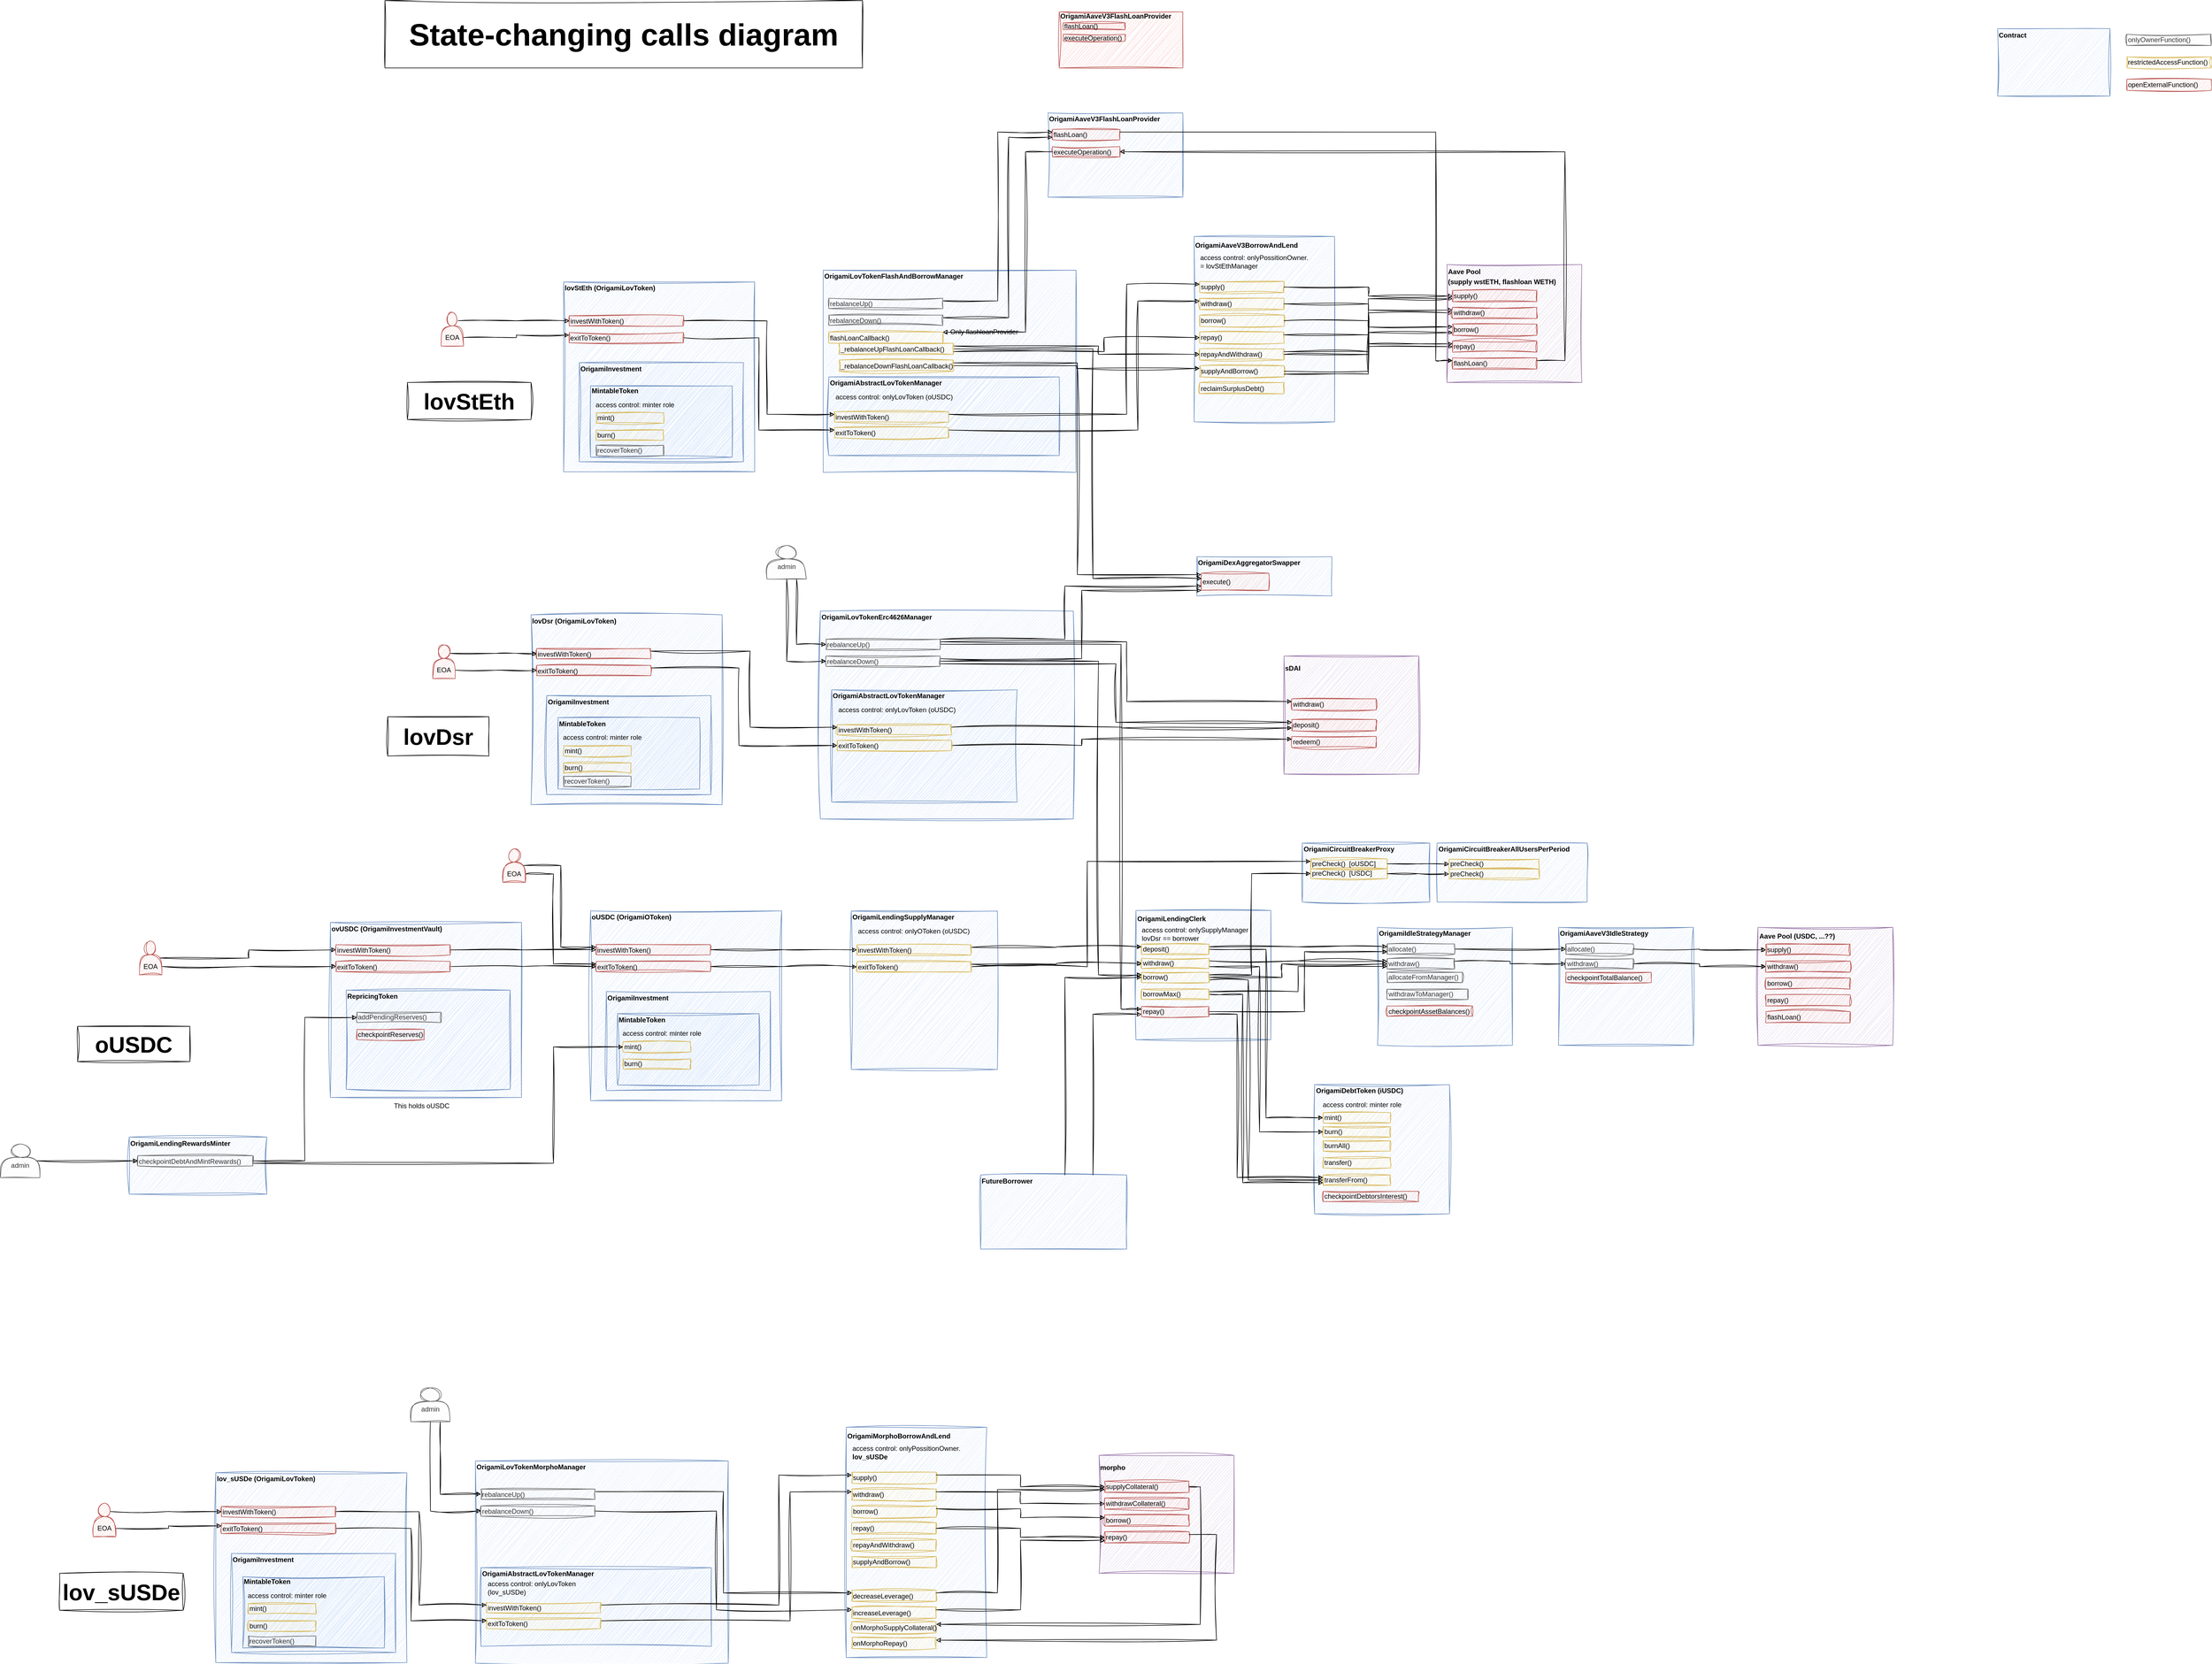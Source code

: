 <mxfile version="24.2.1" type="github">
  <diagram name="Page-1" id="6f-JhiVzj78bMLrCzDAU">
    <mxGraphModel dx="4490" dy="2035" grid="1" gridSize="10" guides="1" tooltips="1" connect="1" arrows="1" fold="1" page="1" pageScale="1" pageWidth="850" pageHeight="1100" math="0" shadow="0">
      <root>
        <mxCell id="0" />
        <mxCell id="1" parent="0" />
        <mxCell id="A9rZ9w3tn6_ET8h4Rsqi-1" value="" style="rounded=0;whiteSpace=wrap;html=1;fillColor=#dae8fc;strokeColor=#6c8ebf;sketch=1;curveFitting=1;jiggle=2;" parent="1" vertex="1">
          <mxGeometry x="-37" y="1661.25" width="340" height="311.67" as="geometry" />
        </mxCell>
        <mxCell id="Shvr4qjc4TtpCzl6Z2yE-230" value="" style="group;rounded=0;sketch=1;curveFitting=1;jiggle=2;" parent="1" vertex="1" connectable="0">
          <mxGeometry x="1660" y="1187" width="240" height="210" as="geometry" />
        </mxCell>
        <mxCell id="Shvr4qjc4TtpCzl6Z2yE-231" value="" style="rounded=0;whiteSpace=wrap;html=1;fillColor=#e1d5e7;strokeColor=#9673a6;sketch=1;curveFitting=1;jiggle=2;" parent="Shvr4qjc4TtpCzl6Z2yE-230" vertex="1">
          <mxGeometry width="240" height="210" as="geometry" />
        </mxCell>
        <mxCell id="Shvr4qjc4TtpCzl6Z2yE-232" value="&lt;div style=&quot;line-height: 18px;&quot;&gt;&lt;b&gt;sDAI&lt;/b&gt;&lt;/div&gt;" style="text;html=1;align=left;verticalAlign=middle;whiteSpace=wrap;rounded=0;sketch=1;curveFitting=1;jiggle=2;" parent="Shvr4qjc4TtpCzl6Z2yE-230" vertex="1">
          <mxGeometry y="6" width="220" height="30" as="geometry" />
        </mxCell>
        <mxCell id="Shvr4qjc4TtpCzl6Z2yE-233" value="deposit()" style="rounded=0;whiteSpace=wrap;html=1;fillColor=#f8cecc;strokeColor=#b85450;align=left;sketch=1;curveFitting=1;jiggle=2;" parent="Shvr4qjc4TtpCzl6Z2yE-230" vertex="1">
          <mxGeometry x="14" y="113" width="150" height="20" as="geometry" />
        </mxCell>
        <mxCell id="Shvr4qjc4TtpCzl6Z2yE-234" value="withdraw()" style="rounded=0;whiteSpace=wrap;html=1;fillColor=#f8cecc;strokeColor=#b85450;align=left;sketch=1;curveFitting=1;jiggle=2;" parent="Shvr4qjc4TtpCzl6Z2yE-230" vertex="1">
          <mxGeometry x="14" y="76" width="150" height="20" as="geometry" />
        </mxCell>
        <mxCell id="Shvr4qjc4TtpCzl6Z2yE-246" value="redeem()" style="rounded=0;whiteSpace=wrap;html=1;fillColor=#f8cecc;strokeColor=#b85450;align=left;sketch=1;curveFitting=1;jiggle=2;" parent="Shvr4qjc4TtpCzl6Z2yE-230" vertex="1">
          <mxGeometry x="14" y="143" width="150" height="20" as="geometry" />
        </mxCell>
        <mxCell id="Shvr4qjc4TtpCzl6Z2yE-171" value="" style="rounded=0;whiteSpace=wrap;html=1;fillColor=#dae8fc;strokeColor=#6c8ebf;sketch=1;curveFitting=1;jiggle=2;" parent="1" vertex="1">
          <mxGeometry x="426" y="1640.63" width="340" height="338" as="geometry" />
        </mxCell>
        <mxCell id="Shvr4qjc4TtpCzl6Z2yE-101" value="" style="group;rounded=0;sketch=1;curveFitting=1;jiggle=2;" parent="1" vertex="1" connectable="0">
          <mxGeometry x="2503.5" y="1670" width="240" height="210" as="geometry" />
        </mxCell>
        <mxCell id="Shvr4qjc4TtpCzl6Z2yE-102" value="" style="rounded=0;whiteSpace=wrap;html=1;fillColor=#e1d5e7;strokeColor=#9673a6;sketch=1;curveFitting=1;jiggle=2;" parent="Shvr4qjc4TtpCzl6Z2yE-101" vertex="1">
          <mxGeometry width="240" height="210" as="geometry" />
        </mxCell>
        <mxCell id="Shvr4qjc4TtpCzl6Z2yE-103" value="&lt;div style=&quot;line-height: 18px;&quot;&gt;&lt;b&gt;Aave Pool (USDC, ...??)&lt;/b&gt;&lt;/div&gt;" style="text;html=1;align=left;verticalAlign=middle;whiteSpace=wrap;rounded=0;sketch=1;curveFitting=1;jiggle=2;" parent="Shvr4qjc4TtpCzl6Z2yE-101" vertex="1">
          <mxGeometry width="220" height="30" as="geometry" />
        </mxCell>
        <mxCell id="Shvr4qjc4TtpCzl6Z2yE-104" value="supply()" style="rounded=0;whiteSpace=wrap;html=1;fillColor=#f8cecc;strokeColor=#b85450;align=left;sketch=1;curveFitting=1;jiggle=2;" parent="Shvr4qjc4TtpCzl6Z2yE-101" vertex="1">
          <mxGeometry x="14" y="30" width="150" height="20" as="geometry" />
        </mxCell>
        <mxCell id="Shvr4qjc4TtpCzl6Z2yE-105" value="withdraw()" style="rounded=0;whiteSpace=wrap;html=1;fillColor=#f8cecc;strokeColor=#b85450;align=left;sketch=1;curveFitting=1;jiggle=2;" parent="Shvr4qjc4TtpCzl6Z2yE-101" vertex="1">
          <mxGeometry x="14" y="60" width="150" height="20" as="geometry" />
        </mxCell>
        <mxCell id="Shvr4qjc4TtpCzl6Z2yE-106" value="borrow()" style="rounded=0;whiteSpace=wrap;html=1;fillColor=#f8cecc;strokeColor=#b85450;align=left;sketch=1;curveFitting=1;jiggle=2;" parent="Shvr4qjc4TtpCzl6Z2yE-101" vertex="1">
          <mxGeometry x="14" y="90" width="150" height="20" as="geometry" />
        </mxCell>
        <mxCell id="Shvr4qjc4TtpCzl6Z2yE-107" value="repay()" style="rounded=0;whiteSpace=wrap;html=1;fillColor=#f8cecc;strokeColor=#b85450;align=left;sketch=1;curveFitting=1;jiggle=2;" parent="Shvr4qjc4TtpCzl6Z2yE-101" vertex="1">
          <mxGeometry x="14" y="120" width="150" height="20" as="geometry" />
        </mxCell>
        <mxCell id="Shvr4qjc4TtpCzl6Z2yE-108" value="flashLoan()" style="rounded=0;whiteSpace=wrap;html=1;fillColor=#f8cecc;strokeColor=#b85450;align=left;sketch=1;curveFitting=1;jiggle=2;" parent="Shvr4qjc4TtpCzl6Z2yE-101" vertex="1">
          <mxGeometry x="14" y="150" width="150" height="20" as="geometry" />
        </mxCell>
        <mxCell id="Shvr4qjc4TtpCzl6Z2yE-9" value="" style="group;rounded=0;sketch=1;curveFitting=1;jiggle=2;" parent="1" vertex="1" connectable="0">
          <mxGeometry x="1500" y="440" width="250" height="330" as="geometry" />
        </mxCell>
        <mxCell id="Shvr4qjc4TtpCzl6Z2yE-10" value="" style="rounded=0;whiteSpace=wrap;html=1;fillColor=#dae8fc;strokeColor=#6c8ebf;sketch=1;curveFitting=1;jiggle=2;" parent="Shvr4qjc4TtpCzl6Z2yE-9" vertex="1">
          <mxGeometry width="250" height="330" as="geometry" />
        </mxCell>
        <mxCell id="Shvr4qjc4TtpCzl6Z2yE-11" value="&lt;div style=&quot;line-height: 18px;&quot;&gt;&lt;b&gt;OrigamiAaveV3BorrowAndLend&lt;/b&gt;&lt;/div&gt;" style="text;html=1;align=left;verticalAlign=middle;whiteSpace=wrap;rounded=0;sketch=1;curveFitting=1;jiggle=2;" parent="Shvr4qjc4TtpCzl6Z2yE-9" vertex="1">
          <mxGeometry width="250" height="30" as="geometry" />
        </mxCell>
        <mxCell id="Shvr4qjc4TtpCzl6Z2yE-12" value="supply()" style="rounded=0;whiteSpace=wrap;html=1;fillColor=#fff2cc;strokeColor=#d6b656;align=left;sketch=1;curveFitting=1;jiggle=2;" parent="Shvr4qjc4TtpCzl6Z2yE-9" vertex="1">
          <mxGeometry x="10" y="80" width="150" height="20" as="geometry" />
        </mxCell>
        <mxCell id="Shvr4qjc4TtpCzl6Z2yE-13" value="withdraw()" style="rounded=0;whiteSpace=wrap;html=1;fillColor=#fff2cc;strokeColor=#d6b656;align=left;sketch=1;curveFitting=1;jiggle=2;" parent="Shvr4qjc4TtpCzl6Z2yE-9" vertex="1">
          <mxGeometry x="10" y="110" width="150" height="20" as="geometry" />
        </mxCell>
        <mxCell id="Shvr4qjc4TtpCzl6Z2yE-21" value="borrow()" style="rounded=0;whiteSpace=wrap;html=1;fillColor=#fff2cc;strokeColor=#d6b656;align=left;sketch=1;curveFitting=1;jiggle=2;" parent="Shvr4qjc4TtpCzl6Z2yE-9" vertex="1">
          <mxGeometry x="10" y="140" width="150" height="20" as="geometry" />
        </mxCell>
        <mxCell id="Shvr4qjc4TtpCzl6Z2yE-29" value="repay()" style="rounded=0;whiteSpace=wrap;html=1;fillColor=#fff2cc;strokeColor=#d6b656;align=left;sketch=1;curveFitting=1;jiggle=2;" parent="Shvr4qjc4TtpCzl6Z2yE-9" vertex="1">
          <mxGeometry x="10" y="170" width="150" height="20" as="geometry" />
        </mxCell>
        <mxCell id="Shvr4qjc4TtpCzl6Z2yE-30" value="repayAndWithdraw()" style="rounded=0;whiteSpace=wrap;html=1;fillColor=#fff2cc;strokeColor=#d6b656;align=left;sketch=1;curveFitting=1;jiggle=2;" parent="Shvr4qjc4TtpCzl6Z2yE-9" vertex="1">
          <mxGeometry x="10" y="200" width="150" height="20" as="geometry" />
        </mxCell>
        <mxCell id="Shvr4qjc4TtpCzl6Z2yE-31" value="supplyAndBorrow()" style="rounded=0;whiteSpace=wrap;html=1;fillColor=#fff2cc;strokeColor=#d6b656;align=left;sketch=1;curveFitting=1;jiggle=2;" parent="Shvr4qjc4TtpCzl6Z2yE-9" vertex="1">
          <mxGeometry x="10" y="230" width="150" height="20" as="geometry" />
        </mxCell>
        <mxCell id="Shvr4qjc4TtpCzl6Z2yE-51" value="&lt;div style=&quot;line-height: 18px;&quot;&gt;reclaimSurplusDebt()&lt;/div&gt;" style="rounded=0;whiteSpace=wrap;html=1;fillColor=#fff2cc;strokeColor=#d6b656;align=left;sketch=1;curveFitting=1;jiggle=2;" parent="Shvr4qjc4TtpCzl6Z2yE-9" vertex="1">
          <mxGeometry x="10" y="260" width="150" height="20" as="geometry" />
        </mxCell>
        <mxCell id="Shvr4qjc4TtpCzl6Z2yE-52" value="access control: onlyPossitionOwner. =&amp;nbsp;lovStEthManager" style="text;html=1;align=left;verticalAlign=middle;whiteSpace=wrap;rounded=0;sketch=1;curveFitting=1;jiggle=2;" parent="Shvr4qjc4TtpCzl6Z2yE-9" vertex="1">
          <mxGeometry x="9" y="30" width="240" height="30" as="geometry" />
        </mxCell>
        <mxCell id="Shvr4qjc4TtpCzl6Z2yE-3" value="onlyOwnerFunction()" style="rounded=0;whiteSpace=wrap;html=1;fillColor=#f5f5f5;fontColor=#333333;strokeColor=#666666;align=left;sketch=1;curveFitting=1;jiggle=2;" parent="1" vertex="1">
          <mxGeometry x="3160" y="80" width="150" height="20" as="geometry" />
        </mxCell>
        <mxCell id="Shvr4qjc4TtpCzl6Z2yE-4" value="restrictedAccessFunction()" style="rounded=0;whiteSpace=wrap;html=1;fillColor=#fff2cc;strokeColor=#d6b656;align=left;sketch=1;curveFitting=1;jiggle=2;" parent="1" vertex="1">
          <mxGeometry x="3160" y="120" width="150" height="20" as="geometry" />
        </mxCell>
        <mxCell id="Shvr4qjc4TtpCzl6Z2yE-5" value="openExternalFunction()" style="rounded=0;whiteSpace=wrap;html=1;fillColor=#f8cecc;strokeColor=#b85450;align=left;sketch=1;curveFitting=1;jiggle=2;" parent="1" vertex="1">
          <mxGeometry x="3160" y="160" width="150" height="20" as="geometry" />
        </mxCell>
        <mxCell id="Shvr4qjc4TtpCzl6Z2yE-6" value="" style="group;rounded=0;sketch=1;curveFitting=1;jiggle=2;" parent="1" vertex="1" connectable="0">
          <mxGeometry x="2930" y="70" width="200" height="120" as="geometry" />
        </mxCell>
        <mxCell id="Shvr4qjc4TtpCzl6Z2yE-7" value="" style="group;rounded=0;sketch=1;curveFitting=1;jiggle=2;" parent="Shvr4qjc4TtpCzl6Z2yE-6" vertex="1" connectable="0">
          <mxGeometry width="200" height="120" as="geometry" />
        </mxCell>
        <mxCell id="Shvr4qjc4TtpCzl6Z2yE-1" value="" style="rounded=0;whiteSpace=wrap;html=1;fillColor=#dae8fc;strokeColor=#6c8ebf;sketch=1;curveFitting=1;jiggle=2;" parent="Shvr4qjc4TtpCzl6Z2yE-7" vertex="1">
          <mxGeometry width="200" height="120" as="geometry" />
        </mxCell>
        <mxCell id="Shvr4qjc4TtpCzl6Z2yE-2" value="&lt;div style=&quot;line-height: 18px;&quot;&gt;&lt;b&gt;Contract&lt;/b&gt;&lt;/div&gt;" style="text;html=1;align=left;verticalAlign=middle;whiteSpace=wrap;rounded=0;sketch=1;curveFitting=1;jiggle=2;" parent="Shvr4qjc4TtpCzl6Z2yE-7" vertex="1">
          <mxGeometry width="200" height="22.5" as="geometry" />
        </mxCell>
        <mxCell id="Shvr4qjc4TtpCzl6Z2yE-42" style="edgeStyle=orthogonalEdgeStyle;rounded=0;orthogonalLoop=1;jettySize=auto;html=1;exitX=1;exitY=0.5;exitDx=0;exitDy=0;entryX=0;entryY=0.5;entryDx=0;entryDy=0;sketch=1;curveFitting=1;jiggle=2;" parent="1" source="Shvr4qjc4TtpCzl6Z2yE-12" target="Shvr4qjc4TtpCzl6Z2yE-38" edge="1">
          <mxGeometry relative="1" as="geometry" />
        </mxCell>
        <mxCell id="Shvr4qjc4TtpCzl6Z2yE-43" style="edgeStyle=orthogonalEdgeStyle;rounded=0;orthogonalLoop=1;jettySize=auto;html=1;exitX=1;exitY=0.5;exitDx=0;exitDy=0;entryX=0;entryY=0.25;entryDx=0;entryDy=0;sketch=1;curveFitting=1;jiggle=2;" parent="1" source="Shvr4qjc4TtpCzl6Z2yE-13" target="Shvr4qjc4TtpCzl6Z2yE-39" edge="1">
          <mxGeometry relative="1" as="geometry" />
        </mxCell>
        <mxCell id="Shvr4qjc4TtpCzl6Z2yE-44" style="edgeStyle=orthogonalEdgeStyle;rounded=0;orthogonalLoop=1;jettySize=auto;html=1;exitX=1;exitY=0.5;exitDx=0;exitDy=0;entryX=0;entryY=0.25;entryDx=0;entryDy=0;sketch=1;curveFitting=1;jiggle=2;" parent="1" source="Shvr4qjc4TtpCzl6Z2yE-21" target="Shvr4qjc4TtpCzl6Z2yE-40" edge="1">
          <mxGeometry relative="1" as="geometry" />
        </mxCell>
        <mxCell id="Shvr4qjc4TtpCzl6Z2yE-45" style="edgeStyle=orthogonalEdgeStyle;rounded=0;orthogonalLoop=1;jettySize=auto;html=1;exitX=1;exitY=0.25;exitDx=0;exitDy=0;entryX=0;entryY=0.25;entryDx=0;entryDy=0;sketch=1;curveFitting=1;jiggle=2;" parent="1" source="Shvr4qjc4TtpCzl6Z2yE-29" target="Shvr4qjc4TtpCzl6Z2yE-41" edge="1">
          <mxGeometry relative="1" as="geometry" />
        </mxCell>
        <mxCell id="Shvr4qjc4TtpCzl6Z2yE-46" style="edgeStyle=orthogonalEdgeStyle;rounded=0;orthogonalLoop=1;jettySize=auto;html=1;exitX=1;exitY=0.25;exitDx=0;exitDy=0;entryX=0;entryY=0.5;entryDx=0;entryDy=0;sketch=1;curveFitting=1;jiggle=2;" parent="1" source="Shvr4qjc4TtpCzl6Z2yE-30" target="Shvr4qjc4TtpCzl6Z2yE-41" edge="1">
          <mxGeometry relative="1" as="geometry" />
        </mxCell>
        <mxCell id="Shvr4qjc4TtpCzl6Z2yE-47" style="edgeStyle=orthogonalEdgeStyle;rounded=0;orthogonalLoop=1;jettySize=auto;html=1;exitX=1;exitY=0.5;exitDx=0;exitDy=0;entryX=0;entryY=0.5;entryDx=0;entryDy=0;sketch=1;curveFitting=1;jiggle=2;" parent="1" source="Shvr4qjc4TtpCzl6Z2yE-30" target="Shvr4qjc4TtpCzl6Z2yE-39" edge="1">
          <mxGeometry relative="1" as="geometry" />
        </mxCell>
        <mxCell id="Shvr4qjc4TtpCzl6Z2yE-48" style="edgeStyle=orthogonalEdgeStyle;rounded=0;orthogonalLoop=1;jettySize=auto;html=1;exitX=1;exitY=0.5;exitDx=0;exitDy=0;entryX=0;entryY=0.75;entryDx=0;entryDy=0;sketch=1;curveFitting=1;jiggle=2;" parent="1" source="Shvr4qjc4TtpCzl6Z2yE-31" target="Shvr4qjc4TtpCzl6Z2yE-38" edge="1">
          <mxGeometry relative="1" as="geometry" />
        </mxCell>
        <mxCell id="Shvr4qjc4TtpCzl6Z2yE-49" style="edgeStyle=orthogonalEdgeStyle;rounded=0;orthogonalLoop=1;jettySize=auto;html=1;exitX=1;exitY=0.75;exitDx=0;exitDy=0;entryX=0;entryY=0.75;entryDx=0;entryDy=0;sketch=1;curveFitting=1;jiggle=2;" parent="1" source="Shvr4qjc4TtpCzl6Z2yE-31" target="Shvr4qjc4TtpCzl6Z2yE-40" edge="1">
          <mxGeometry relative="1" as="geometry" />
        </mxCell>
        <mxCell id="Shvr4qjc4TtpCzl6Z2yE-50" value="" style="group;rounded=0;sketch=1;curveFitting=1;jiggle=2;" parent="1" vertex="1" connectable="0">
          <mxGeometry x="1950" y="490" width="240" height="210" as="geometry" />
        </mxCell>
        <mxCell id="Shvr4qjc4TtpCzl6Z2yE-36" value="" style="rounded=0;whiteSpace=wrap;html=1;fillColor=#e1d5e7;strokeColor=#9673a6;sketch=1;curveFitting=1;jiggle=2;" parent="Shvr4qjc4TtpCzl6Z2yE-50" vertex="1">
          <mxGeometry width="240" height="210" as="geometry" />
        </mxCell>
        <mxCell id="Shvr4qjc4TtpCzl6Z2yE-37" value="&lt;div style=&quot;line-height: 18px;&quot;&gt;&lt;b&gt;Aave Pool&amp;nbsp; &amp;nbsp;&lt;/b&gt;&lt;/div&gt;&lt;div style=&quot;line-height: 18px;&quot;&gt;&lt;b&gt;(supply wstETH,&amp;nbsp;&lt;/b&gt;&lt;b style=&quot;background-color: initial;&quot;&gt;flashloan WETH)&amp;nbsp;&lt;/b&gt;&lt;/div&gt;" style="text;html=1;align=left;verticalAlign=middle;whiteSpace=wrap;rounded=0;sketch=1;curveFitting=1;jiggle=2;" parent="Shvr4qjc4TtpCzl6Z2yE-50" vertex="1">
          <mxGeometry y="6" width="220" height="30" as="geometry" />
        </mxCell>
        <mxCell id="Shvr4qjc4TtpCzl6Z2yE-38" value="supply()" style="rounded=0;whiteSpace=wrap;html=1;fillColor=#f8cecc;strokeColor=#b85450;align=left;sketch=1;curveFitting=1;jiggle=2;" parent="Shvr4qjc4TtpCzl6Z2yE-50" vertex="1">
          <mxGeometry x="10" y="46" width="150" height="20" as="geometry" />
        </mxCell>
        <mxCell id="Shvr4qjc4TtpCzl6Z2yE-39" value="withdraw()" style="rounded=0;whiteSpace=wrap;html=1;fillColor=#f8cecc;strokeColor=#b85450;align=left;sketch=1;curveFitting=1;jiggle=2;" parent="Shvr4qjc4TtpCzl6Z2yE-50" vertex="1">
          <mxGeometry x="10" y="76" width="150" height="20" as="geometry" />
        </mxCell>
        <mxCell id="Shvr4qjc4TtpCzl6Z2yE-40" value="borrow()" style="rounded=0;whiteSpace=wrap;html=1;fillColor=#f8cecc;strokeColor=#b85450;align=left;sketch=1;curveFitting=1;jiggle=2;" parent="Shvr4qjc4TtpCzl6Z2yE-50" vertex="1">
          <mxGeometry x="10" y="106" width="150" height="20" as="geometry" />
        </mxCell>
        <mxCell id="Shvr4qjc4TtpCzl6Z2yE-41" value="repay()" style="rounded=0;whiteSpace=wrap;html=1;fillColor=#f8cecc;strokeColor=#b85450;align=left;sketch=1;curveFitting=1;jiggle=2;" parent="Shvr4qjc4TtpCzl6Z2yE-50" vertex="1">
          <mxGeometry x="10" y="136" width="150" height="20" as="geometry" />
        </mxCell>
        <mxCell id="Shvr4qjc4TtpCzl6Z2yE-71" value="flashLoan()" style="rounded=0;whiteSpace=wrap;html=1;fillColor=#f8cecc;strokeColor=#b85450;align=left;sketch=1;curveFitting=1;jiggle=2;" parent="Shvr4qjc4TtpCzl6Z2yE-50" vertex="1">
          <mxGeometry x="10" y="166" width="150" height="20" as="geometry" />
        </mxCell>
        <mxCell id="Shvr4qjc4TtpCzl6Z2yE-53" value="" style="group;rounded=0;sketch=1;curveFitting=1;jiggle=2;" parent="1" vertex="1" connectable="0">
          <mxGeometry x="1932.5" y="1520" width="267" height="105" as="geometry" />
        </mxCell>
        <mxCell id="Shvr4qjc4TtpCzl6Z2yE-54" value="" style="group;rounded=0;sketch=1;curveFitting=1;jiggle=2;" parent="Shvr4qjc4TtpCzl6Z2yE-53" vertex="1" connectable="0">
          <mxGeometry width="267" height="105" as="geometry" />
        </mxCell>
        <mxCell id="Shvr4qjc4TtpCzl6Z2yE-55" value="" style="rounded=0;whiteSpace=wrap;html=1;fillColor=#dae8fc;strokeColor=#6c8ebf;sketch=1;curveFitting=1;jiggle=2;" parent="Shvr4qjc4TtpCzl6Z2yE-54" vertex="1">
          <mxGeometry width="267" height="105" as="geometry" />
        </mxCell>
        <mxCell id="Shvr4qjc4TtpCzl6Z2yE-56" value="&lt;div style=&quot;line-height: 18px;&quot;&gt;&lt;div style=&quot;line-height: 18px;&quot;&gt;&lt;b&gt;OrigamiCircuitBreakerAllUsersPerPeriod&lt;/b&gt;&lt;/div&gt;&lt;/div&gt;" style="text;html=1;align=left;verticalAlign=middle;whiteSpace=wrap;rounded=0;sketch=1;curveFitting=1;jiggle=2;" parent="Shvr4qjc4TtpCzl6Z2yE-54" vertex="1">
          <mxGeometry width="267" height="19.688" as="geometry" />
        </mxCell>
        <mxCell id="Shvr4qjc4TtpCzl6Z2yE-62" value="preCheck()" style="rounded=0;whiteSpace=wrap;html=1;fillColor=#fff2cc;strokeColor=#d6b656;align=left;sketch=1;curveFitting=1;jiggle=2;" parent="Shvr4qjc4TtpCzl6Z2yE-54" vertex="1">
          <mxGeometry x="21.36" y="28.636" width="160.2" height="17.5" as="geometry" />
        </mxCell>
        <mxCell id="Shvr4qjc4TtpCzl6Z2yE-288" value="preCheck()" style="rounded=0;whiteSpace=wrap;html=1;fillColor=#fff2cc;strokeColor=#d6b656;align=left;sketch=1;curveFitting=1;jiggle=2;" parent="Shvr4qjc4TtpCzl6Z2yE-54" vertex="1">
          <mxGeometry x="21.36" y="46.136" width="160.2" height="17.5" as="geometry" />
        </mxCell>
        <mxCell id="Shvr4qjc4TtpCzl6Z2yE-57" value="" style="group;rounded=0;sketch=1;curveFitting=1;jiggle=2;" parent="1" vertex="1" connectable="0">
          <mxGeometry x="1692.5" y="1520" width="227" height="105" as="geometry" />
        </mxCell>
        <mxCell id="Shvr4qjc4TtpCzl6Z2yE-58" value="" style="group;rounded=0;sketch=1;curveFitting=1;jiggle=2;" parent="Shvr4qjc4TtpCzl6Z2yE-57" vertex="1" connectable="0">
          <mxGeometry width="227" height="105" as="geometry" />
        </mxCell>
        <mxCell id="Shvr4qjc4TtpCzl6Z2yE-59" value="" style="rounded=0;whiteSpace=wrap;html=1;fillColor=#dae8fc;strokeColor=#6c8ebf;sketch=1;curveFitting=1;jiggle=2;" parent="Shvr4qjc4TtpCzl6Z2yE-58" vertex="1">
          <mxGeometry width="227" height="105" as="geometry" />
        </mxCell>
        <mxCell id="Shvr4qjc4TtpCzl6Z2yE-60" value="&lt;div style=&quot;line-height: 18px;&quot;&gt;&lt;div style=&quot;line-height: 18px;&quot;&gt;&lt;div style=&quot;line-height: 18px;&quot;&gt;&lt;b&gt;OrigamiCircuitBreakerProxy&lt;/b&gt;&lt;/div&gt;&lt;/div&gt;&lt;/div&gt;" style="text;html=1;align=left;verticalAlign=middle;whiteSpace=wrap;rounded=0;sketch=1;curveFitting=1;jiggle=2;" parent="Shvr4qjc4TtpCzl6Z2yE-58" vertex="1">
          <mxGeometry width="227" height="19.688" as="geometry" />
        </mxCell>
        <mxCell id="Shvr4qjc4TtpCzl6Z2yE-61" value="preCheck()&amp;nbsp; [oUSDC]" style="rounded=0;whiteSpace=wrap;html=1;fillColor=#fff2cc;strokeColor=#d6b656;align=left;sketch=1;curveFitting=1;jiggle=2;" parent="Shvr4qjc4TtpCzl6Z2yE-58" vertex="1">
          <mxGeometry x="15.08" y="28.159" width="136.2" height="17.5" as="geometry" />
        </mxCell>
        <mxCell id="Shvr4qjc4TtpCzl6Z2yE-285" value="preCheck()&amp;nbsp; [USDC]" style="rounded=0;whiteSpace=wrap;html=1;fillColor=#fff2cc;strokeColor=#d6b656;align=left;sketch=1;curveFitting=1;jiggle=2;" parent="Shvr4qjc4TtpCzl6Z2yE-58" vertex="1">
          <mxGeometry x="15.08" y="45.659" width="136.2" height="17.5" as="geometry" />
        </mxCell>
        <mxCell id="Shvr4qjc4TtpCzl6Z2yE-63" style="edgeStyle=orthogonalEdgeStyle;rounded=0;orthogonalLoop=1;jettySize=auto;html=1;exitX=1;exitY=0.5;exitDx=0;exitDy=0;sketch=1;curveFitting=1;jiggle=2;" parent="1" source="Shvr4qjc4TtpCzl6Z2yE-61" target="Shvr4qjc4TtpCzl6Z2yE-62" edge="1">
          <mxGeometry relative="1" as="geometry" />
        </mxCell>
        <mxCell id="Shvr4qjc4TtpCzl6Z2yE-65" value="" style="group;rounded=0;sketch=1;curveFitting=1;jiggle=2;" parent="1" vertex="1" connectable="0">
          <mxGeometry x="1240" y="220" width="240" height="150" as="geometry" />
        </mxCell>
        <mxCell id="Shvr4qjc4TtpCzl6Z2yE-66" value="" style="rounded=0;whiteSpace=wrap;html=1;fillColor=#dae8fc;strokeColor=#6c8ebf;sketch=1;curveFitting=1;jiggle=2;" parent="Shvr4qjc4TtpCzl6Z2yE-65" vertex="1">
          <mxGeometry width="240" height="150" as="geometry" />
        </mxCell>
        <mxCell id="Shvr4qjc4TtpCzl6Z2yE-67" value="&lt;div style=&quot;line-height: 18px;&quot;&gt;&lt;div style=&quot;line-height: 18px;&quot;&gt;&lt;div style=&quot;line-height: 18px;&quot;&gt;&lt;div style=&quot;line-height: 18px;&quot;&gt;&lt;b&gt;OrigamiAaveV3FlashLoanProvider&lt;/b&gt;&lt;/div&gt;&lt;/div&gt;&lt;/div&gt;&lt;/div&gt;" style="text;html=1;align=left;verticalAlign=middle;whiteSpace=wrap;rounded=0;sketch=1;curveFitting=1;jiggle=2;" parent="Shvr4qjc4TtpCzl6Z2yE-65" vertex="1">
          <mxGeometry width="200" height="20.625" as="geometry" />
        </mxCell>
        <mxCell id="Shvr4qjc4TtpCzl6Z2yE-68" value="flashLoan()" style="rounded=0;whiteSpace=wrap;html=1;fillColor=#f8cecc;strokeColor=#b85450;align=left;sketch=1;curveFitting=1;jiggle=2;" parent="Shvr4qjc4TtpCzl6Z2yE-65" vertex="1">
          <mxGeometry x="8" y="29.5" width="120" height="18.333" as="geometry" />
        </mxCell>
        <mxCell id="Shvr4qjc4TtpCzl6Z2yE-69" value="&lt;div style=&quot;line-height: 18px;&quot;&gt;executeOperation()&lt;/div&gt;" style="rounded=0;whiteSpace=wrap;html=1;fillColor=#f8cecc;strokeColor=#b85450;align=left;sketch=1;curveFitting=1;jiggle=2;" parent="Shvr4qjc4TtpCzl6Z2yE-65" vertex="1">
          <mxGeometry x="8" y="60" width="120" height="18.333" as="geometry" />
        </mxCell>
        <mxCell id="Shvr4qjc4TtpCzl6Z2yE-78" value="" style="rounded=0;whiteSpace=wrap;html=1;fillColor=#dae8fc;strokeColor=#6c8ebf;sketch=1;curveFitting=1;jiggle=2;" parent="1" vertex="1">
          <mxGeometry x="1505" y="1010" width="240" height="70" as="geometry" />
        </mxCell>
        <mxCell id="Shvr4qjc4TtpCzl6Z2yE-79" value="&lt;div style=&quot;line-height: 18px;&quot;&gt;&lt;div style=&quot;line-height: 18px;&quot;&gt;&lt;div style=&quot;line-height: 18px;&quot;&gt;&lt;div style=&quot;line-height: 18px;&quot;&gt;&lt;div style=&quot;line-height: 18px;&quot;&gt;&lt;b&gt;OrigamiDexAggregatorSwapper&lt;/b&gt;&lt;/div&gt;&lt;/div&gt;&lt;/div&gt;&lt;/div&gt;&lt;/div&gt;" style="text;html=1;align=left;verticalAlign=middle;whiteSpace=wrap;rounded=0;sketch=1;curveFitting=1;jiggle=2;" parent="1" vertex="1">
          <mxGeometry x="1505" y="1010" width="200" height="20.625" as="geometry" />
        </mxCell>
        <mxCell id="Shvr4qjc4TtpCzl6Z2yE-80" value="execute()" style="rounded=0;whiteSpace=wrap;html=1;fillColor=#f8cecc;strokeColor=#b85450;align=left;sketch=1;curveFitting=1;jiggle=2;" parent="1" vertex="1">
          <mxGeometry x="1513" y="1039.5" width="120" height="30.5" as="geometry" />
        </mxCell>
        <mxCell id="Shvr4qjc4TtpCzl6Z2yE-96" value="" style="rounded=0;whiteSpace=wrap;html=1;fillColor=#dae8fc;strokeColor=#6c8ebf;sketch=1;curveFitting=1;jiggle=2;" parent="1" vertex="1">
          <mxGeometry x="2148.5" y="1670" width="240" height="210" as="geometry" />
        </mxCell>
        <mxCell id="Shvr4qjc4TtpCzl6Z2yE-97" value="&lt;div style=&quot;line-height: 18px;&quot;&gt;&lt;div style=&quot;line-height: 18px;&quot;&gt;&lt;div style=&quot;line-height: 18px;&quot;&gt;&lt;div style=&quot;line-height: 18px;&quot;&gt;&lt;div style=&quot;line-height: 18px;&quot;&gt;&lt;div style=&quot;line-height: 18px;&quot;&gt;&lt;b&gt;OrigamiAaveV3IdleStrategy&lt;/b&gt;&lt;/div&gt;&lt;/div&gt;&lt;/div&gt;&lt;/div&gt;&lt;/div&gt;&lt;/div&gt;" style="text;html=1;align=left;verticalAlign=middle;whiteSpace=wrap;rounded=0;sketch=1;curveFitting=1;jiggle=2;" parent="1" vertex="1">
          <mxGeometry x="2148.5" y="1670" width="200" height="20.625" as="geometry" />
        </mxCell>
        <mxCell id="Shvr4qjc4TtpCzl6Z2yE-109" style="edgeStyle=orthogonalEdgeStyle;rounded=0;orthogonalLoop=1;jettySize=auto;html=1;exitX=1;exitY=0.5;exitDx=0;exitDy=0;entryX=0;entryY=0.5;entryDx=0;entryDy=0;sketch=1;curveFitting=1;jiggle=2;" parent="1" source="Shvr4qjc4TtpCzl6Z2yE-98" target="Shvr4qjc4TtpCzl6Z2yE-104" edge="1">
          <mxGeometry relative="1" as="geometry" />
        </mxCell>
        <mxCell id="Shvr4qjc4TtpCzl6Z2yE-98" value="allocate()" style="rounded=0;whiteSpace=wrap;html=1;fillColor=#f5f5f5;strokeColor=#666666;align=left;fontColor=#333333;sketch=1;curveFitting=1;jiggle=2;" parent="1" vertex="1">
          <mxGeometry x="2161.5" y="1699.5" width="120" height="18.333" as="geometry" />
        </mxCell>
        <mxCell id="Shvr4qjc4TtpCzl6Z2yE-110" style="edgeStyle=orthogonalEdgeStyle;rounded=0;orthogonalLoop=1;jettySize=auto;html=1;exitX=1;exitY=0.5;exitDx=0;exitDy=0;entryX=0;entryY=0.5;entryDx=0;entryDy=0;sketch=1;curveFitting=1;jiggle=2;" parent="1" source="Shvr4qjc4TtpCzl6Z2yE-99" target="Shvr4qjc4TtpCzl6Z2yE-105" edge="1">
          <mxGeometry relative="1" as="geometry" />
        </mxCell>
        <mxCell id="Shvr4qjc4TtpCzl6Z2yE-99" value="withdraw()" style="rounded=0;whiteSpace=wrap;html=1;fillColor=#f5f5f5;strokeColor=#666666;align=left;fontColor=#333333;sketch=1;curveFitting=1;jiggle=2;" parent="1" vertex="1">
          <mxGeometry x="2161.5" y="1725.83" width="120" height="18.333" as="geometry" />
        </mxCell>
        <mxCell id="Shvr4qjc4TtpCzl6Z2yE-100" value="&lt;div style=&quot;line-height: 18px;&quot;&gt;checkpointTotalBalance()&lt;/div&gt;" style="rounded=0;whiteSpace=wrap;html=1;fillColor=#f8cecc;strokeColor=#b85450;align=left;sketch=1;curveFitting=1;jiggle=2;" parent="1" vertex="1">
          <mxGeometry x="2161.5" y="1750" width="152" height="18.33" as="geometry" />
        </mxCell>
        <mxCell id="Shvr4qjc4TtpCzl6Z2yE-111" value="" style="rounded=0;whiteSpace=wrap;html=1;fillColor=#dae8fc;strokeColor=#6c8ebf;sketch=1;curveFitting=1;jiggle=2;" parent="1" vertex="1">
          <mxGeometry x="1826.5" y="1670" width="240" height="210" as="geometry" />
        </mxCell>
        <mxCell id="Shvr4qjc4TtpCzl6Z2yE-112" value="&lt;div style=&quot;line-height: 18px;&quot;&gt;&lt;div style=&quot;line-height: 18px;&quot;&gt;&lt;div style=&quot;line-height: 18px;&quot;&gt;&lt;div style=&quot;line-height: 18px;&quot;&gt;&lt;div style=&quot;line-height: 18px;&quot;&gt;&lt;div style=&quot;line-height: 18px;&quot;&gt;&lt;div style=&quot;line-height: 18px;&quot;&gt;&lt;b&gt;OrigamiIdleStrategyManager&lt;/b&gt;&lt;/div&gt;&lt;/div&gt;&lt;/div&gt;&lt;/div&gt;&lt;/div&gt;&lt;/div&gt;&lt;/div&gt;" style="text;html=1;align=left;verticalAlign=middle;whiteSpace=wrap;rounded=0;sketch=1;curveFitting=1;jiggle=2;" parent="1" vertex="1">
          <mxGeometry x="1826.5" y="1670" width="200" height="20.625" as="geometry" />
        </mxCell>
        <mxCell id="Shvr4qjc4TtpCzl6Z2yE-116" style="edgeStyle=orthogonalEdgeStyle;rounded=0;orthogonalLoop=1;jettySize=auto;html=1;exitX=1;exitY=0.5;exitDx=0;exitDy=0;entryX=0;entryY=0.5;entryDx=0;entryDy=0;sketch=1;curveFitting=1;jiggle=2;" parent="1" source="Shvr4qjc4TtpCzl6Z2yE-113" target="Shvr4qjc4TtpCzl6Z2yE-98" edge="1">
          <mxGeometry relative="1" as="geometry" />
        </mxCell>
        <mxCell id="Shvr4qjc4TtpCzl6Z2yE-113" value="allocate()" style="rounded=0;whiteSpace=wrap;html=1;fillColor=#f5f5f5;strokeColor=#666666;align=left;fontColor=#333333;sketch=1;curveFitting=1;jiggle=2;" parent="1" vertex="1">
          <mxGeometry x="1843.5" y="1699.5" width="120" height="18.333" as="geometry" />
        </mxCell>
        <mxCell id="Shvr4qjc4TtpCzl6Z2yE-117" style="edgeStyle=orthogonalEdgeStyle;rounded=0;orthogonalLoop=1;jettySize=auto;html=1;exitX=1;exitY=0.25;exitDx=0;exitDy=0;sketch=1;curveFitting=1;jiggle=2;" parent="1" source="Shvr4qjc4TtpCzl6Z2yE-114" target="Shvr4qjc4TtpCzl6Z2yE-99" edge="1">
          <mxGeometry relative="1" as="geometry" />
        </mxCell>
        <mxCell id="Shvr4qjc4TtpCzl6Z2yE-114" value="withdraw()" style="rounded=0;whiteSpace=wrap;html=1;fillColor=#f5f5f5;strokeColor=#666666;align=left;fontColor=#333333;sketch=1;curveFitting=1;jiggle=2;" parent="1" vertex="1">
          <mxGeometry x="1843.5" y="1725.83" width="120" height="18.333" as="geometry" />
        </mxCell>
        <mxCell id="Shvr4qjc4TtpCzl6Z2yE-115" value="&lt;div style=&quot;line-height: 18px;&quot;&gt;&lt;div style=&quot;line-height: 18px;&quot;&gt;checkpointAssetBalances()&lt;/div&gt;&lt;/div&gt;" style="rounded=0;whiteSpace=wrap;html=1;fillColor=#f8cecc;strokeColor=#b85450;align=left;sketch=1;curveFitting=1;jiggle=2;" parent="1" vertex="1">
          <mxGeometry x="1843.5" y="1810" width="152" height="18.33" as="geometry" />
        </mxCell>
        <mxCell id="Shvr4qjc4TtpCzl6Z2yE-118" value="allocateFromManager()" style="rounded=0;whiteSpace=wrap;html=1;fillColor=#f5f5f5;strokeColor=#666666;align=left;fontColor=#333333;sketch=1;curveFitting=1;jiggle=2;" parent="1" vertex="1">
          <mxGeometry x="1843.5" y="1750" width="134" height="18.33" as="geometry" />
        </mxCell>
        <mxCell id="Shvr4qjc4TtpCzl6Z2yE-119" value="withdrawToManager()" style="rounded=0;whiteSpace=wrap;html=1;fillColor=#f5f5f5;strokeColor=#666666;align=left;fontColor=#333333;sketch=1;curveFitting=1;jiggle=2;" parent="1" vertex="1">
          <mxGeometry x="1843.5" y="1780" width="144" height="18.33" as="geometry" />
        </mxCell>
        <mxCell id="Shvr4qjc4TtpCzl6Z2yE-120" value="" style="rounded=0;whiteSpace=wrap;html=1;fillColor=#dae8fc;strokeColor=#6c8ebf;sketch=1;curveFitting=1;jiggle=2;" parent="1" vertex="1">
          <mxGeometry x="1714.5" y="1950" width="240" height="230" as="geometry" />
        </mxCell>
        <mxCell id="Shvr4qjc4TtpCzl6Z2yE-121" value="&lt;div style=&quot;line-height: 18px;&quot;&gt;&lt;div style=&quot;line-height: 18px;&quot;&gt;&lt;div style=&quot;line-height: 18px;&quot;&gt;&lt;div style=&quot;line-height: 18px;&quot;&gt;&lt;div style=&quot;line-height: 18px;&quot;&gt;&lt;b&gt;OrigamiDebtToken (iUSDC)&lt;/b&gt;&lt;br&gt;&lt;/div&gt;&lt;/div&gt;&lt;/div&gt;&lt;/div&gt;&lt;/div&gt;" style="text;html=1;align=left;verticalAlign=middle;whiteSpace=wrap;rounded=0;sketch=1;curveFitting=1;jiggle=2;" parent="1" vertex="1">
          <mxGeometry x="1714.5" y="1950" width="200" height="20.625" as="geometry" />
        </mxCell>
        <mxCell id="Shvr4qjc4TtpCzl6Z2yE-122" value="mint()" style="rounded=0;whiteSpace=wrap;html=1;fillColor=#fff2cc;strokeColor=#d6b656;align=left;sketch=1;curveFitting=1;jiggle=2;" parent="1" vertex="1">
          <mxGeometry x="1729.5" y="2000" width="120" height="18.333" as="geometry" />
        </mxCell>
        <mxCell id="Shvr4qjc4TtpCzl6Z2yE-123" value="burn()" style="rounded=0;whiteSpace=wrap;html=1;fillColor=#fff2cc;strokeColor=#d6b656;align=left;sketch=1;curveFitting=1;jiggle=2;" parent="1" vertex="1">
          <mxGeometry x="1729.5" y="2025" width="120" height="18.333" as="geometry" />
        </mxCell>
        <mxCell id="Shvr4qjc4TtpCzl6Z2yE-124" value="access control: minter role" style="text;html=1;align=left;verticalAlign=middle;whiteSpace=wrap;rounded=0;sketch=1;curveFitting=1;jiggle=2;" parent="1" vertex="1">
          <mxGeometry x="1726.5" y="1970.63" width="220" height="30" as="geometry" />
        </mxCell>
        <mxCell id="Shvr4qjc4TtpCzl6Z2yE-125" value="burnAll()" style="rounded=0;whiteSpace=wrap;html=1;fillColor=#fff2cc;strokeColor=#d6b656;align=left;sketch=1;curveFitting=1;jiggle=2;" parent="1" vertex="1">
          <mxGeometry x="1729.5" y="2050" width="120" height="18.333" as="geometry" />
        </mxCell>
        <mxCell id="Shvr4qjc4TtpCzl6Z2yE-126" value="transfer()" style="rounded=0;whiteSpace=wrap;html=1;fillColor=#fff2cc;strokeColor=#d6b656;align=left;sketch=1;curveFitting=1;jiggle=2;" parent="1" vertex="1">
          <mxGeometry x="1729.5" y="2080" width="120" height="18.333" as="geometry" />
        </mxCell>
        <mxCell id="Shvr4qjc4TtpCzl6Z2yE-127" value="&lt;span style=&quot;font-weight: normal;&quot;&gt;transferFrom()&lt;/span&gt;" style="rounded=0;whiteSpace=wrap;html=1;fillColor=#fff2cc;strokeColor=#d6b656;align=left;fontStyle=1;sketch=1;curveFitting=1;jiggle=2;" parent="1" vertex="1">
          <mxGeometry x="1729.5" y="2110.83" width="120" height="18.333" as="geometry" />
        </mxCell>
        <mxCell id="Shvr4qjc4TtpCzl6Z2yE-128" value="checkpointDebtorsInterest()" style="rounded=0;whiteSpace=wrap;html=1;fillColor=#f8cecc;strokeColor=#b85450;align=left;sketch=1;curveFitting=1;jiggle=2;" parent="1" vertex="1">
          <mxGeometry x="1729.5" y="2140" width="170" height="18.33" as="geometry" />
        </mxCell>
        <mxCell id="Shvr4qjc4TtpCzl6Z2yE-129" value="" style="rounded=0;whiteSpace=wrap;html=1;fillColor=#dae8fc;strokeColor=#6c8ebf;sketch=1;curveFitting=1;jiggle=2;" parent="1" vertex="1">
          <mxGeometry x="1396.5" y="1640" width="240" height="230" as="geometry" />
        </mxCell>
        <mxCell id="Shvr4qjc4TtpCzl6Z2yE-130" value="&lt;div style=&quot;line-height: 18px;&quot;&gt;&lt;div style=&quot;line-height: 18px;&quot;&gt;&lt;div style=&quot;line-height: 18px;&quot;&gt;&lt;div style=&quot;line-height: 18px;&quot;&gt;&lt;div style=&quot;line-height: 18px;&quot;&gt;&lt;b&gt;OrigamiLendingClerk&lt;/b&gt;&lt;br&gt;&lt;/div&gt;&lt;/div&gt;&lt;/div&gt;&lt;/div&gt;&lt;/div&gt;" style="text;html=1;align=left;verticalAlign=middle;whiteSpace=wrap;rounded=0;sketch=1;curveFitting=1;jiggle=2;" parent="1" vertex="1">
          <mxGeometry x="1396.5" y="1644" width="200" height="20.625" as="geometry" />
        </mxCell>
        <mxCell id="Shvr4qjc4TtpCzl6Z2yE-138" style="edgeStyle=orthogonalEdgeStyle;rounded=0;orthogonalLoop=1;jettySize=auto;html=1;exitX=1;exitY=0.25;exitDx=0;exitDy=0;entryX=0;entryY=0.25;entryDx=0;entryDy=0;sketch=1;curveFitting=1;jiggle=2;" parent="1" source="Shvr4qjc4TtpCzl6Z2yE-131" target="Shvr4qjc4TtpCzl6Z2yE-113" edge="1">
          <mxGeometry relative="1" as="geometry" />
        </mxCell>
        <mxCell id="Shvr4qjc4TtpCzl6Z2yE-139" style="edgeStyle=orthogonalEdgeStyle;rounded=0;orthogonalLoop=1;jettySize=auto;html=1;exitX=1;exitY=0.5;exitDx=0;exitDy=0;entryX=0;entryY=0.5;entryDx=0;entryDy=0;sketch=1;curveFitting=1;jiggle=2;" parent="1" source="Shvr4qjc4TtpCzl6Z2yE-131" target="Shvr4qjc4TtpCzl6Z2yE-122" edge="1">
          <mxGeometry relative="1" as="geometry" />
        </mxCell>
        <mxCell id="Shvr4qjc4TtpCzl6Z2yE-131" value="deposit()" style="rounded=0;whiteSpace=wrap;html=1;fillColor=#fff2cc;strokeColor=#d6b656;align=left;sketch=1;curveFitting=1;jiggle=2;" parent="1" vertex="1">
          <mxGeometry x="1406.5" y="1700" width="120" height="18.333" as="geometry" />
        </mxCell>
        <mxCell id="Shvr4qjc4TtpCzl6Z2yE-140" style="edgeStyle=orthogonalEdgeStyle;rounded=0;orthogonalLoop=1;jettySize=auto;html=1;exitX=1;exitY=0.75;exitDx=0;exitDy=0;entryX=0;entryY=0.5;entryDx=0;entryDy=0;sketch=1;curveFitting=1;jiggle=2;" parent="1" source="Shvr4qjc4TtpCzl6Z2yE-132" target="Shvr4qjc4TtpCzl6Z2yE-123" edge="1">
          <mxGeometry relative="1" as="geometry">
            <Array as="points">
              <mxPoint x="1526.5" y="1740" />
              <mxPoint x="1616.5" y="1740" />
              <mxPoint x="1616.5" y="2034" />
            </Array>
          </mxGeometry>
        </mxCell>
        <mxCell id="Shvr4qjc4TtpCzl6Z2yE-141" style="edgeStyle=orthogonalEdgeStyle;rounded=0;orthogonalLoop=1;jettySize=auto;html=1;exitX=1;exitY=0.25;exitDx=0;exitDy=0;entryX=0;entryY=0.25;entryDx=0;entryDy=0;sketch=1;curveFitting=1;jiggle=2;" parent="1" source="Shvr4qjc4TtpCzl6Z2yE-132" target="Shvr4qjc4TtpCzl6Z2yE-114" edge="1">
          <mxGeometry relative="1" as="geometry" />
        </mxCell>
        <mxCell id="Shvr4qjc4TtpCzl6Z2yE-132" value="withdraw()" style="rounded=0;whiteSpace=wrap;html=1;fillColor=#fff2cc;strokeColor=#d6b656;align=left;sketch=1;curveFitting=1;jiggle=2;" parent="1" vertex="1">
          <mxGeometry x="1406.5" y="1725" width="120" height="18.333" as="geometry" />
        </mxCell>
        <mxCell id="Shvr4qjc4TtpCzl6Z2yE-133" value="access control: onlySupplyManager&lt;div&gt;lovDsr == borrower&lt;/div&gt;" style="text;html=1;align=left;verticalAlign=middle;whiteSpace=wrap;rounded=0;sketch=1;curveFitting=1;jiggle=2;" parent="1" vertex="1">
          <mxGeometry x="1404.5" y="1666.63" width="220" height="30" as="geometry" />
        </mxCell>
        <mxCell id="Shvr4qjc4TtpCzl6Z2yE-142" style="edgeStyle=orthogonalEdgeStyle;rounded=0;orthogonalLoop=1;jettySize=auto;html=1;exitX=1;exitY=0.5;exitDx=0;exitDy=0;entryX=0;entryY=0.5;entryDx=0;entryDy=0;sketch=1;curveFitting=1;jiggle=2;" parent="1" source="Shvr4qjc4TtpCzl6Z2yE-134" target="Shvr4qjc4TtpCzl6Z2yE-114" edge="1">
          <mxGeometry relative="1" as="geometry">
            <Array as="points">
              <mxPoint x="1656.5" y="1759" />
              <mxPoint x="1656.5" y="1735" />
            </Array>
          </mxGeometry>
        </mxCell>
        <mxCell id="Shvr4qjc4TtpCzl6Z2yE-147" style="edgeStyle=orthogonalEdgeStyle;rounded=0;orthogonalLoop=1;jettySize=auto;html=1;exitX=1;exitY=0.75;exitDx=0;exitDy=0;entryX=0;entryY=0.5;entryDx=0;entryDy=0;sketch=1;curveFitting=1;jiggle=2;" parent="1" source="Shvr4qjc4TtpCzl6Z2yE-134" target="Shvr4qjc4TtpCzl6Z2yE-127" edge="1">
          <mxGeometry relative="1" as="geometry">
            <Array as="points">
              <mxPoint x="1596.5" y="1764" />
              <mxPoint x="1596.5" y="2120" />
            </Array>
          </mxGeometry>
        </mxCell>
        <mxCell id="Shvr4qjc4TtpCzl6Z2yE-287" style="edgeStyle=orthogonalEdgeStyle;rounded=0;orthogonalLoop=1;jettySize=auto;html=1;exitX=1;exitY=0.25;exitDx=0;exitDy=0;entryX=0;entryY=0.5;entryDx=0;entryDy=0;sketch=1;curveFitting=1;jiggle=2;" parent="1" source="Shvr4qjc4TtpCzl6Z2yE-134" target="Shvr4qjc4TtpCzl6Z2yE-285" edge="1">
          <mxGeometry relative="1" as="geometry">
            <Array as="points">
              <mxPoint x="1602.5" y="1755" />
              <mxPoint x="1602.5" y="1574" />
            </Array>
          </mxGeometry>
        </mxCell>
        <mxCell id="Shvr4qjc4TtpCzl6Z2yE-134" value="borrow()" style="rounded=0;whiteSpace=wrap;html=1;fillColor=#fff2cc;strokeColor=#d6b656;align=left;sketch=1;curveFitting=1;jiggle=2;" parent="1" vertex="1">
          <mxGeometry x="1406.5" y="1750" width="120" height="18.333" as="geometry" />
        </mxCell>
        <mxCell id="Shvr4qjc4TtpCzl6Z2yE-143" style="edgeStyle=orthogonalEdgeStyle;rounded=0;orthogonalLoop=1;jettySize=auto;html=1;exitX=1;exitY=0.25;exitDx=0;exitDy=0;entryX=0;entryY=0.75;entryDx=0;entryDy=0;sketch=1;curveFitting=1;jiggle=2;" parent="1" source="Shvr4qjc4TtpCzl6Z2yE-135" target="Shvr4qjc4TtpCzl6Z2yE-114" edge="1">
          <mxGeometry relative="1" as="geometry">
            <mxPoint x="1776.5" y="1760" as="targetPoint" />
          </mxGeometry>
        </mxCell>
        <mxCell id="Shvr4qjc4TtpCzl6Z2yE-148" style="edgeStyle=orthogonalEdgeStyle;rounded=0;orthogonalLoop=1;jettySize=auto;html=1;exitX=1;exitY=0.5;exitDx=0;exitDy=0;entryX=0;entryY=0.75;entryDx=0;entryDy=0;sketch=1;curveFitting=1;jiggle=2;" parent="1" source="Shvr4qjc4TtpCzl6Z2yE-135" target="Shvr4qjc4TtpCzl6Z2yE-127" edge="1">
          <mxGeometry relative="1" as="geometry">
            <Array as="points">
              <mxPoint x="1586.5" y="1789" />
              <mxPoint x="1586.5" y="2125" />
            </Array>
          </mxGeometry>
        </mxCell>
        <mxCell id="Shvr4qjc4TtpCzl6Z2yE-135" value="borrowMax()" style="rounded=0;whiteSpace=wrap;html=1;fillColor=#fff2cc;strokeColor=#d6b656;align=left;sketch=1;curveFitting=1;jiggle=2;" parent="1" vertex="1">
          <mxGeometry x="1406.5" y="1780" width="120" height="18.333" as="geometry" />
        </mxCell>
        <mxCell id="Shvr4qjc4TtpCzl6Z2yE-145" style="edgeStyle=orthogonalEdgeStyle;rounded=0;orthogonalLoop=1;jettySize=auto;html=1;exitX=1;exitY=0.5;exitDx=0;exitDy=0;entryX=0;entryY=0.75;entryDx=0;entryDy=0;sketch=1;curveFitting=1;jiggle=2;" parent="1" source="Shvr4qjc4TtpCzl6Z2yE-136" target="Shvr4qjc4TtpCzl6Z2yE-113" edge="1">
          <mxGeometry relative="1" as="geometry">
            <Array as="points">
              <mxPoint x="1696.5" y="1820" />
              <mxPoint x="1696.5" y="1713" />
            </Array>
          </mxGeometry>
        </mxCell>
        <mxCell id="Shvr4qjc4TtpCzl6Z2yE-146" style="edgeStyle=orthogonalEdgeStyle;rounded=0;orthogonalLoop=1;jettySize=auto;html=1;exitX=1;exitY=0.75;exitDx=0;exitDy=0;entryX=0;entryY=0.25;entryDx=0;entryDy=0;sketch=1;curveFitting=1;jiggle=2;" parent="1" source="Shvr4qjc4TtpCzl6Z2yE-136" target="Shvr4qjc4TtpCzl6Z2yE-127" edge="1">
          <mxGeometry relative="1" as="geometry">
            <Array as="points">
              <mxPoint x="1576.5" y="1825" />
              <mxPoint x="1576.5" y="2115" />
            </Array>
          </mxGeometry>
        </mxCell>
        <mxCell id="Shvr4qjc4TtpCzl6Z2yE-136" value="&lt;span style=&quot;font-weight: normal;&quot;&gt;repay()&lt;/span&gt;" style="rounded=0;whiteSpace=wrap;html=1;fillColor=#f8cecc;strokeColor=#b85450;align=left;fontStyle=1;sketch=1;curveFitting=1;jiggle=2;" parent="1" vertex="1">
          <mxGeometry x="1406.5" y="1810.83" width="120" height="18.333" as="geometry" />
        </mxCell>
        <mxCell id="Shvr4qjc4TtpCzl6Z2yE-157" value="" style="rounded=0;whiteSpace=wrap;html=1;fillColor=#dae8fc;strokeColor=#6c8ebf;sketch=1;curveFitting=1;jiggle=2;" parent="1" vertex="1">
          <mxGeometry x="890" y="1641" width="260" height="282" as="geometry" />
        </mxCell>
        <mxCell id="Shvr4qjc4TtpCzl6Z2yE-158" value="&lt;div style=&quot;line-height: 18px;&quot;&gt;&lt;div style=&quot;line-height: 18px;&quot;&gt;&lt;div style=&quot;line-height: 18px;&quot;&gt;&lt;div style=&quot;line-height: 18px;&quot;&gt;&lt;div style=&quot;line-height: 18px;&quot;&gt;&lt;div style=&quot;line-height: 18px;&quot;&gt;&lt;div style=&quot;line-height: 18px;&quot;&gt;&lt;b&gt;OrigamiLendingSupplyManager&lt;/b&gt;&lt;br&gt;&lt;/div&gt;&lt;/div&gt;&lt;/div&gt;&lt;/div&gt;&lt;/div&gt;&lt;/div&gt;&lt;/div&gt;" style="text;html=1;align=left;verticalAlign=middle;whiteSpace=wrap;rounded=0;sketch=1;curveFitting=1;jiggle=2;" parent="1" vertex="1">
          <mxGeometry x="890" y="1641" width="200" height="20.625" as="geometry" />
        </mxCell>
        <mxCell id="Shvr4qjc4TtpCzl6Z2yE-163" style="edgeStyle=orthogonalEdgeStyle;rounded=0;orthogonalLoop=1;jettySize=auto;html=1;exitX=1;exitY=0.25;exitDx=0;exitDy=0;entryX=0;entryY=0.25;entryDx=0;entryDy=0;sketch=1;curveFitting=1;jiggle=2;" parent="1" source="Shvr4qjc4TtpCzl6Z2yE-159" target="Shvr4qjc4TtpCzl6Z2yE-131" edge="1">
          <mxGeometry relative="1" as="geometry" />
        </mxCell>
        <mxCell id="Shvr4qjc4TtpCzl6Z2yE-159" value="&lt;div style=&quot;line-height: 18px;&quot;&gt;&lt;div style=&quot;line-height: 18px;&quot;&gt;investWithToken()&lt;/div&gt;&lt;/div&gt;" style="rounded=0;whiteSpace=wrap;html=1;fillColor=#fff2cc;strokeColor=#d6b656;align=left;sketch=1;curveFitting=1;jiggle=2;" parent="1" vertex="1">
          <mxGeometry x="900" y="1701" width="203" height="18.33" as="geometry" />
        </mxCell>
        <mxCell id="Shvr4qjc4TtpCzl6Z2yE-160" value="access control: onlyOToken (oUSDC)" style="text;html=1;align=left;verticalAlign=middle;whiteSpace=wrap;rounded=0;sketch=1;curveFitting=1;jiggle=2;" parent="1" vertex="1">
          <mxGeometry x="900" y="1661.63" width="220" height="30" as="geometry" />
        </mxCell>
        <mxCell id="Shvr4qjc4TtpCzl6Z2yE-164" style="edgeStyle=orthogonalEdgeStyle;rounded=0;orthogonalLoop=1;jettySize=auto;html=1;exitX=1;exitY=0.25;exitDx=0;exitDy=0;entryX=0;entryY=0.5;entryDx=0;entryDy=0;sketch=1;curveFitting=1;jiggle=2;" parent="1" source="Shvr4qjc4TtpCzl6Z2yE-161" target="Shvr4qjc4TtpCzl6Z2yE-132" edge="1">
          <mxGeometry relative="1" as="geometry" />
        </mxCell>
        <mxCell id="Shvr4qjc4TtpCzl6Z2yE-283" style="edgeStyle=orthogonalEdgeStyle;rounded=0;orthogonalLoop=1;jettySize=auto;html=1;exitX=1;exitY=0.5;exitDx=0;exitDy=0;entryX=0;entryY=0.25;entryDx=0;entryDy=0;sketch=1;curveFitting=1;jiggle=2;" parent="1" source="Shvr4qjc4TtpCzl6Z2yE-161" target="Shvr4qjc4TtpCzl6Z2yE-61" edge="1">
          <mxGeometry relative="1" as="geometry">
            <Array as="points">
              <mxPoint x="1310" y="1740" />
              <mxPoint x="1310" y="1552" />
            </Array>
          </mxGeometry>
        </mxCell>
        <mxCell id="Shvr4qjc4TtpCzl6Z2yE-161" value="&lt;div style=&quot;line-height: 18px;&quot;&gt;&lt;div style=&quot;line-height: 18px;&quot;&gt;exitToToken()&lt;/div&gt;&lt;/div&gt;" style="rounded=0;whiteSpace=wrap;html=1;fillColor=#fff2cc;strokeColor=#d6b656;align=left;sketch=1;curveFitting=1;jiggle=2;" parent="1" vertex="1">
          <mxGeometry x="900" y="1731" width="203" height="18.33" as="geometry" />
        </mxCell>
        <mxCell id="Shvr4qjc4TtpCzl6Z2yE-166" value="" style="rounded=0;whiteSpace=wrap;html=1;fillColor=#dae8fc;strokeColor=#6c8ebf;sketch=1;curveFitting=1;jiggle=2;" parent="1" vertex="1">
          <mxGeometry x="840" y="500" width="450" height="360" as="geometry" />
        </mxCell>
        <mxCell id="Shvr4qjc4TtpCzl6Z2yE-167" value="&lt;div style=&quot;line-height: 18px;&quot;&gt;&lt;div style=&quot;line-height: 18px;&quot;&gt;&lt;div style=&quot;line-height: 18px;&quot;&gt;&lt;div style=&quot;line-height: 18px;&quot;&gt;&lt;div style=&quot;line-height: 18px;&quot;&gt;&lt;div style=&quot;line-height: 18px;&quot;&gt;&lt;div style=&quot;line-height: 18px;&quot;&gt;&lt;b&gt;OrigamiLovTokenFlashAndBorrowManager&lt;/b&gt;&lt;br&gt;&lt;/div&gt;&lt;/div&gt;&lt;/div&gt;&lt;/div&gt;&lt;/div&gt;&lt;/div&gt;&lt;/div&gt;" style="text;html=1;align=left;verticalAlign=middle;whiteSpace=wrap;rounded=0;sketch=1;curveFitting=1;jiggle=2;" parent="1" vertex="1">
          <mxGeometry x="840" y="500" width="200" height="20.625" as="geometry" />
        </mxCell>
        <mxCell id="Shvr4qjc4TtpCzl6Z2yE-172" value="&lt;div style=&quot;line-height: 18px;&quot;&gt;&lt;div style=&quot;line-height: 18px;&quot;&gt;&lt;div style=&quot;line-height: 18px;&quot;&gt;&lt;div style=&quot;line-height: 18px;&quot;&gt;&lt;div style=&quot;line-height: 18px;&quot;&gt;&lt;div style=&quot;line-height: 18px;&quot;&gt;&lt;div style=&quot;line-height: 18px;&quot;&gt;&lt;b&gt;oUSDC (OrigamiOToken)&lt;/b&gt;&lt;br&gt;&lt;/div&gt;&lt;/div&gt;&lt;/div&gt;&lt;/div&gt;&lt;/div&gt;&lt;/div&gt;&lt;/div&gt;" style="text;html=1;align=left;verticalAlign=middle;whiteSpace=wrap;rounded=0;sketch=1;curveFitting=1;jiggle=2;" parent="1" vertex="1">
          <mxGeometry x="426" y="1640.63" width="200" height="20.625" as="geometry" />
        </mxCell>
        <mxCell id="Shvr4qjc4TtpCzl6Z2yE-185" style="edgeStyle=orthogonalEdgeStyle;rounded=0;orthogonalLoop=1;jettySize=auto;html=1;exitX=1;exitY=0.5;exitDx=0;exitDy=0;entryX=0;entryY=0.5;entryDx=0;entryDy=0;sketch=1;curveFitting=1;jiggle=2;" parent="1" source="Shvr4qjc4TtpCzl6Z2yE-173" target="Shvr4qjc4TtpCzl6Z2yE-159" edge="1">
          <mxGeometry relative="1" as="geometry" />
        </mxCell>
        <mxCell id="Shvr4qjc4TtpCzl6Z2yE-173" value="&lt;div style=&quot;line-height: 18px;&quot;&gt;&lt;div style=&quot;line-height: 18px;&quot;&gt;investWithToken()&lt;/div&gt;&lt;/div&gt;" style="rounded=0;whiteSpace=wrap;html=1;fillColor=#f8cecc;strokeColor=#b85450;align=left;sketch=1;curveFitting=1;jiggle=2;" parent="1" vertex="1">
          <mxGeometry x="436" y="1700.63" width="203" height="18.33" as="geometry" />
        </mxCell>
        <mxCell id="Shvr4qjc4TtpCzl6Z2yE-186" style="edgeStyle=orthogonalEdgeStyle;rounded=0;orthogonalLoop=1;jettySize=auto;html=1;exitX=1;exitY=0.5;exitDx=0;exitDy=0;entryX=0;entryY=0.5;entryDx=0;entryDy=0;sketch=1;curveFitting=1;jiggle=2;" parent="1" source="Shvr4qjc4TtpCzl6Z2yE-175" target="Shvr4qjc4TtpCzl6Z2yE-161" edge="1">
          <mxGeometry relative="1" as="geometry" />
        </mxCell>
        <mxCell id="Shvr4qjc4TtpCzl6Z2yE-175" value="&lt;div style=&quot;line-height: 18px;&quot;&gt;&lt;div style=&quot;line-height: 18px;&quot;&gt;exitToToken()&lt;/div&gt;&lt;/div&gt;" style="rounded=0;whiteSpace=wrap;html=1;fillColor=#f8cecc;strokeColor=#b85450;align=left;sketch=1;curveFitting=1;jiggle=2;" parent="1" vertex="1">
          <mxGeometry x="436" y="1730.63" width="203" height="18.33" as="geometry" />
        </mxCell>
        <mxCell id="Shvr4qjc4TtpCzl6Z2yE-178" value="" style="rounded=0;whiteSpace=wrap;html=1;fillColor=#dae8fc;strokeColor=#6c8ebf;sketch=1;curveFitting=1;jiggle=2;" parent="1" vertex="1">
          <mxGeometry x="454" y="1784.26" width="292" height="176.37" as="geometry" />
        </mxCell>
        <mxCell id="Shvr4qjc4TtpCzl6Z2yE-179" value="&lt;div style=&quot;line-height: 18px;&quot;&gt;&lt;div style=&quot;line-height: 18px;&quot;&gt;&lt;div style=&quot;line-height: 18px;&quot;&gt;&lt;div style=&quot;line-height: 18px;&quot;&gt;&lt;div style=&quot;line-height: 18px;&quot;&gt;&lt;b&gt;OrigamiInvestment&lt;/b&gt;&lt;br&gt;&lt;/div&gt;&lt;/div&gt;&lt;/div&gt;&lt;/div&gt;&lt;/div&gt;" style="text;html=1;align=left;verticalAlign=middle;whiteSpace=wrap;rounded=0;sketch=1;curveFitting=1;jiggle=2;" parent="1" vertex="1">
          <mxGeometry x="454" y="1784.26" width="200" height="20.625" as="geometry" />
        </mxCell>
        <mxCell id="Shvr4qjc4TtpCzl6Z2yE-83" value="" style="rounded=0;whiteSpace=wrap;html=1;fillColor=#dae8fc;strokeColor=#6c8ebf;sketch=1;curveFitting=1;jiggle=2;" parent="1" vertex="1">
          <mxGeometry x="474" y="1823.63" width="252" height="127" as="geometry" />
        </mxCell>
        <mxCell id="Shvr4qjc4TtpCzl6Z2yE-84" value="&lt;div style=&quot;line-height: 18px;&quot;&gt;&lt;div style=&quot;line-height: 18px;&quot;&gt;&lt;div style=&quot;line-height: 18px;&quot;&gt;&lt;div style=&quot;line-height: 18px;&quot;&gt;&lt;div style=&quot;line-height: 18px;&quot;&gt;&lt;b&gt;MintableToken&lt;/b&gt;&lt;/div&gt;&lt;/div&gt;&lt;/div&gt;&lt;/div&gt;&lt;/div&gt;" style="text;html=1;align=left;verticalAlign=middle;whiteSpace=wrap;rounded=0;sketch=1;curveFitting=1;jiggle=2;" parent="1" vertex="1">
          <mxGeometry x="474" y="1823.63" width="200" height="20.625" as="geometry" />
        </mxCell>
        <mxCell id="Shvr4qjc4TtpCzl6Z2yE-85" value="mint()" style="rounded=0;whiteSpace=wrap;html=1;fillColor=#fff2cc;strokeColor=#d6b656;align=left;sketch=1;curveFitting=1;jiggle=2;" parent="1" vertex="1">
          <mxGeometry x="484" y="1873.63" width="120" height="18.333" as="geometry" />
        </mxCell>
        <mxCell id="Shvr4qjc4TtpCzl6Z2yE-87" value="burn()" style="rounded=0;whiteSpace=wrap;html=1;fillColor=#fff2cc;strokeColor=#d6b656;align=left;sketch=1;curveFitting=1;jiggle=2;" parent="1" vertex="1">
          <mxGeometry x="484" y="1904.13" width="120" height="18.333" as="geometry" />
        </mxCell>
        <mxCell id="Shvr4qjc4TtpCzl6Z2yE-94" value="access control: minter role" style="text;html=1;align=left;verticalAlign=middle;whiteSpace=wrap;rounded=0;sketch=1;curveFitting=1;jiggle=2;" parent="1" vertex="1">
          <mxGeometry x="481" y="1844.26" width="220" height="30" as="geometry" />
        </mxCell>
        <mxCell id="Shvr4qjc4TtpCzl6Z2yE-187" value="" style="rounded=0;whiteSpace=wrap;html=1;fillColor=#dae8fc;strokeColor=#6c8ebf;sketch=1;curveFitting=1;jiggle=2;" parent="1" vertex="1">
          <mxGeometry x="850" y="690" width="410" height="140" as="geometry" />
        </mxCell>
        <mxCell id="Shvr4qjc4TtpCzl6Z2yE-188" value="&lt;div style=&quot;line-height: 18px;&quot;&gt;&lt;div style=&quot;line-height: 18px;&quot;&gt;&lt;div style=&quot;line-height: 18px;&quot;&gt;&lt;div style=&quot;line-height: 18px;&quot;&gt;&lt;div style=&quot;line-height: 18px;&quot;&gt;&lt;div style=&quot;line-height: 18px;&quot;&gt;&lt;div style=&quot;line-height: 18px;&quot;&gt;&lt;b&gt;OrigamiAbstractLovTokenManager&lt;/b&gt;&lt;br&gt;&lt;/div&gt;&lt;/div&gt;&lt;/div&gt;&lt;/div&gt;&lt;/div&gt;&lt;/div&gt;&lt;/div&gt;" style="text;html=1;align=left;verticalAlign=middle;whiteSpace=wrap;rounded=0;sketch=1;curveFitting=1;jiggle=2;" parent="1" vertex="1">
          <mxGeometry x="850" y="690" width="200" height="20.625" as="geometry" />
        </mxCell>
        <mxCell id="Shvr4qjc4TtpCzl6Z2yE-215" style="edgeStyle=orthogonalEdgeStyle;rounded=0;orthogonalLoop=1;jettySize=auto;html=1;exitX=1;exitY=0.25;exitDx=0;exitDy=0;entryX=0;entryY=0.25;entryDx=0;entryDy=0;sketch=1;curveFitting=1;jiggle=2;" parent="1" source="Shvr4qjc4TtpCzl6Z2yE-189" target="Shvr4qjc4TtpCzl6Z2yE-12" edge="1">
          <mxGeometry relative="1" as="geometry">
            <Array as="points">
              <mxPoint x="1380" y="757" />
              <mxPoint x="1380" y="525" />
            </Array>
          </mxGeometry>
        </mxCell>
        <mxCell id="Shvr4qjc4TtpCzl6Z2yE-189" value="&lt;div style=&quot;line-height: 18px;&quot;&gt;&lt;div style=&quot;line-height: 18px;&quot;&gt;investWithToken()&lt;/div&gt;&lt;/div&gt;" style="rounded=0;whiteSpace=wrap;html=1;fillColor=#fff2cc;strokeColor=#d6b656;align=left;sketch=1;curveFitting=1;jiggle=2;" parent="1" vertex="1">
          <mxGeometry x="860" y="752" width="203" height="18.33" as="geometry" />
        </mxCell>
        <mxCell id="Shvr4qjc4TtpCzl6Z2yE-190" value="access control: onlyLovToken (oUSDC)" style="text;html=1;align=left;verticalAlign=middle;whiteSpace=wrap;rounded=0;sketch=1;curveFitting=1;jiggle=2;" parent="1" vertex="1">
          <mxGeometry x="860" y="710.63" width="220" height="30" as="geometry" />
        </mxCell>
        <mxCell id="Shvr4qjc4TtpCzl6Z2yE-216" style="edgeStyle=orthogonalEdgeStyle;rounded=0;orthogonalLoop=1;jettySize=auto;html=1;exitX=1;exitY=0.25;exitDx=0;exitDy=0;entryX=0;entryY=0.25;entryDx=0;entryDy=0;sketch=1;curveFitting=1;jiggle=2;" parent="1" source="Shvr4qjc4TtpCzl6Z2yE-191" target="Shvr4qjc4TtpCzl6Z2yE-13" edge="1">
          <mxGeometry relative="1" as="geometry">
            <Array as="points">
              <mxPoint x="1400" y="785" />
              <mxPoint x="1400" y="555" />
            </Array>
          </mxGeometry>
        </mxCell>
        <mxCell id="Shvr4qjc4TtpCzl6Z2yE-191" value="&lt;div style=&quot;line-height: 18px;&quot;&gt;&lt;div style=&quot;line-height: 18px;&quot;&gt;exitToToken()&lt;/div&gt;&lt;/div&gt;" style="rounded=0;whiteSpace=wrap;html=1;fillColor=#fff2cc;strokeColor=#d6b656;align=left;sketch=1;curveFitting=1;jiggle=2;" parent="1" vertex="1">
          <mxGeometry x="860" y="780" width="203" height="18.33" as="geometry" />
        </mxCell>
        <mxCell id="Shvr4qjc4TtpCzl6Z2yE-194" style="edgeStyle=orthogonalEdgeStyle;rounded=0;orthogonalLoop=1;jettySize=auto;html=1;exitX=1;exitY=0.25;exitDx=0;exitDy=0;entryX=0;entryY=0.25;entryDx=0;entryDy=0;sketch=1;curveFitting=1;jiggle=2;" parent="1" source="Shvr4qjc4TtpCzl6Z2yE-192" target="Shvr4qjc4TtpCzl6Z2yE-68" edge="1">
          <mxGeometry relative="1" as="geometry" />
        </mxCell>
        <mxCell id="Shvr4qjc4TtpCzl6Z2yE-192" value="&lt;div style=&quot;line-height: 18px;&quot;&gt;&lt;div style=&quot;line-height: 18px;&quot;&gt;rebalanceUp()&lt;/div&gt;&lt;/div&gt;" style="rounded=0;whiteSpace=wrap;html=1;fillColor=#f5f5f5;strokeColor=#666666;align=left;fontColor=#333333;sketch=1;curveFitting=1;jiggle=2;" parent="1" vertex="1">
          <mxGeometry x="850" y="550" width="203" height="18.33" as="geometry" />
        </mxCell>
        <mxCell id="Shvr4qjc4TtpCzl6Z2yE-195" style="edgeStyle=orthogonalEdgeStyle;rounded=0;orthogonalLoop=1;jettySize=auto;html=1;exitX=1;exitY=0.25;exitDx=0;exitDy=0;entryX=0;entryY=0.75;entryDx=0;entryDy=0;sketch=1;curveFitting=1;jiggle=2;" parent="1" source="Shvr4qjc4TtpCzl6Z2yE-193" target="Shvr4qjc4TtpCzl6Z2yE-68" edge="1">
          <mxGeometry relative="1" as="geometry">
            <Array as="points">
              <mxPoint x="1170" y="585" />
              <mxPoint x="1170" y="263" />
            </Array>
          </mxGeometry>
        </mxCell>
        <mxCell id="Shvr4qjc4TtpCzl6Z2yE-193" value="&lt;div style=&quot;line-height: 18px;&quot;&gt;&lt;div style=&quot;line-height: 18px;&quot;&gt;rebalanceDown()&lt;/div&gt;&lt;/div&gt;" style="rounded=0;whiteSpace=wrap;html=1;fillColor=#f5f5f5;strokeColor=#666666;align=left;fontColor=#333333;sketch=1;curveFitting=1;jiggle=2;" parent="1" vertex="1">
          <mxGeometry x="850" y="580" width="203" height="18.33" as="geometry" />
        </mxCell>
        <mxCell id="Shvr4qjc4TtpCzl6Z2yE-196" style="edgeStyle=orthogonalEdgeStyle;rounded=0;orthogonalLoop=1;jettySize=auto;html=1;exitX=1;exitY=0.25;exitDx=0;exitDy=0;entryX=0;entryY=0.25;entryDx=0;entryDy=0;sketch=1;curveFitting=1;jiggle=2;" parent="1" source="Shvr4qjc4TtpCzl6Z2yE-68" target="Shvr4qjc4TtpCzl6Z2yE-71" edge="1">
          <mxGeometry relative="1" as="geometry">
            <Array as="points">
              <mxPoint x="1930" y="254" />
              <mxPoint x="1930" y="661" />
            </Array>
          </mxGeometry>
        </mxCell>
        <mxCell id="Shvr4qjc4TtpCzl6Z2yE-198" value="&lt;div style=&quot;line-height: 18px;&quot;&gt;&lt;div style=&quot;line-height: 18px;&quot;&gt;flashLoanCallback()&lt;/div&gt;&lt;/div&gt;" style="rounded=0;whiteSpace=wrap;html=1;fillColor=#fff2cc;strokeColor=#d6b656;align=left;sketch=1;curveFitting=1;jiggle=2;" parent="1" vertex="1">
          <mxGeometry x="850" y="610" width="203" height="20" as="geometry" />
        </mxCell>
        <mxCell id="Shvr4qjc4TtpCzl6Z2yE-199" value="Only flashloanProvider" style="text;html=1;align=center;verticalAlign=middle;whiteSpace=wrap;rounded=0;sketch=1;curveFitting=1;jiggle=2;" parent="1" vertex="1">
          <mxGeometry x="1053" y="598.33" width="147" height="24.16" as="geometry" />
        </mxCell>
        <mxCell id="Shvr4qjc4TtpCzl6Z2yE-202" style="edgeStyle=orthogonalEdgeStyle;rounded=0;orthogonalLoop=1;jettySize=auto;html=1;exitX=0;exitY=0.5;exitDx=0;exitDy=0;entryX=0;entryY=0.5;entryDx=0;entryDy=0;sketch=1;curveFitting=1;jiggle=2;" parent="1" source="Shvr4qjc4TtpCzl6Z2yE-69" target="Shvr4qjc4TtpCzl6Z2yE-199" edge="1">
          <mxGeometry relative="1" as="geometry">
            <Array as="points">
              <mxPoint x="1200" y="289" />
              <mxPoint x="1200" y="610" />
            </Array>
          </mxGeometry>
        </mxCell>
        <mxCell id="Shvr4qjc4TtpCzl6Z2yE-206" style="edgeStyle=orthogonalEdgeStyle;rounded=0;orthogonalLoop=1;jettySize=auto;html=1;exitX=1;exitY=0.25;exitDx=0;exitDy=0;entryX=0;entryY=0.5;entryDx=0;entryDy=0;sketch=1;curveFitting=1;jiggle=2;" parent="1" source="Shvr4qjc4TtpCzl6Z2yE-204" target="Shvr4qjc4TtpCzl6Z2yE-30" edge="1">
          <mxGeometry relative="1" as="geometry">
            <Array as="points">
              <mxPoint x="1330" y="635" />
              <mxPoint x="1330" y="650" />
            </Array>
          </mxGeometry>
        </mxCell>
        <mxCell id="Shvr4qjc4TtpCzl6Z2yE-207" style="edgeStyle=orthogonalEdgeStyle;rounded=0;orthogonalLoop=1;jettySize=auto;html=1;exitX=1;exitY=0.5;exitDx=0;exitDy=0;entryX=0.006;entryY=0.322;entryDx=0;entryDy=0;entryPerimeter=0;sketch=1;curveFitting=1;jiggle=2;" parent="1" source="Shvr4qjc4TtpCzl6Z2yE-204" target="Shvr4qjc4TtpCzl6Z2yE-80" edge="1">
          <mxGeometry relative="1" as="geometry">
            <mxPoint x="1480" y="1060" as="targetPoint" />
            <Array as="points">
              <mxPoint x="1320" y="640" />
              <mxPoint x="1320" y="1049" />
              <mxPoint x="1514" y="1049" />
            </Array>
          </mxGeometry>
        </mxCell>
        <mxCell id="Shvr4qjc4TtpCzl6Z2yE-208" style="edgeStyle=orthogonalEdgeStyle;rounded=0;orthogonalLoop=1;jettySize=auto;html=1;exitX=1;exitY=0.75;exitDx=0;exitDy=0;entryX=0;entryY=0.5;entryDx=0;entryDy=0;sketch=1;curveFitting=1;jiggle=2;" parent="1" source="Shvr4qjc4TtpCzl6Z2yE-204" target="Shvr4qjc4TtpCzl6Z2yE-29" edge="1">
          <mxGeometry relative="1" as="geometry">
            <Array as="points">
              <mxPoint x="1340" y="645" />
              <mxPoint x="1340" y="620" />
            </Array>
          </mxGeometry>
        </mxCell>
        <mxCell id="Shvr4qjc4TtpCzl6Z2yE-204" value="&lt;div style=&quot;line-height: 18px;&quot;&gt;&lt;div style=&quot;line-height: 18px;&quot;&gt;_rebalanceUpFlashLoanCallback()&lt;/div&gt;&lt;/div&gt;" style="rounded=0;whiteSpace=wrap;html=1;fillColor=#fff2cc;strokeColor=#d6b656;align=left;sketch=1;curveFitting=1;jiggle=2;" parent="1" vertex="1">
          <mxGeometry x="868.5" y="630" width="203" height="20" as="geometry" />
        </mxCell>
        <mxCell id="Shvr4qjc4TtpCzl6Z2yE-212" style="edgeStyle=orthogonalEdgeStyle;rounded=0;orthogonalLoop=1;jettySize=auto;html=1;exitX=1;exitY=0.25;exitDx=0;exitDy=0;entryX=-0.003;entryY=0.082;entryDx=0;entryDy=0;entryPerimeter=0;sketch=1;curveFitting=1;jiggle=2;" parent="1" source="Shvr4qjc4TtpCzl6Z2yE-210" target="Shvr4qjc4TtpCzl6Z2yE-80" edge="1">
          <mxGeometry relative="1" as="geometry" />
        </mxCell>
        <mxCell id="Shvr4qjc4TtpCzl6Z2yE-213" style="edgeStyle=orthogonalEdgeStyle;rounded=0;orthogonalLoop=1;jettySize=auto;html=1;exitX=1;exitY=0.5;exitDx=0;exitDy=0;entryX=0;entryY=0.25;entryDx=0;entryDy=0;sketch=1;curveFitting=1;jiggle=2;" parent="1" source="Shvr4qjc4TtpCzl6Z2yE-210" target="Shvr4qjc4TtpCzl6Z2yE-31" edge="1">
          <mxGeometry relative="1" as="geometry" />
        </mxCell>
        <mxCell id="Shvr4qjc4TtpCzl6Z2yE-210" value="&lt;div style=&quot;line-height: 18px;&quot;&gt;&lt;div style=&quot;line-height: 18px;&quot;&gt;_rebalanceDownFlashLoanCallback()&lt;/div&gt;&lt;/div&gt;" style="rounded=0;whiteSpace=wrap;html=1;fillColor=#fff2cc;strokeColor=#d6b656;align=left;sketch=1;curveFitting=1;jiggle=2;" parent="1" vertex="1">
          <mxGeometry x="868.5" y="660" width="203" height="20" as="geometry" />
        </mxCell>
        <mxCell id="Shvr4qjc4TtpCzl6Z2yE-214" style="edgeStyle=orthogonalEdgeStyle;rounded=0;orthogonalLoop=1;jettySize=auto;html=1;exitX=1;exitY=0.25;exitDx=0;exitDy=0;entryX=1;entryY=0.5;entryDx=0;entryDy=0;sketch=1;curveFitting=1;jiggle=2;" parent="1" source="Shvr4qjc4TtpCzl6Z2yE-71" target="Shvr4qjc4TtpCzl6Z2yE-69" edge="1">
          <mxGeometry relative="1" as="geometry">
            <Array as="points">
              <mxPoint x="2160" y="661" />
              <mxPoint x="2160" y="289" />
            </Array>
          </mxGeometry>
        </mxCell>
        <mxCell id="Shvr4qjc4TtpCzl6Z2yE-217" value="" style="rounded=0;whiteSpace=wrap;html=1;fillColor=#dae8fc;strokeColor=#6c8ebf;sketch=1;curveFitting=1;jiggle=2;" parent="1" vertex="1">
          <mxGeometry x="835" y="1107" width="450" height="370" as="geometry" />
        </mxCell>
        <mxCell id="Shvr4qjc4TtpCzl6Z2yE-218" value="&lt;div style=&quot;line-height: 18px;&quot;&gt;&lt;div style=&quot;line-height: 18px;&quot;&gt;&lt;div style=&quot;line-height: 18px;&quot;&gt;&lt;div style=&quot;line-height: 18px;&quot;&gt;&lt;div style=&quot;line-height: 18px;&quot;&gt;&lt;div style=&quot;line-height: 18px;&quot;&gt;&lt;div style=&quot;line-height: 18px;&quot;&gt;&lt;b&gt;OrigamiLovTokenErc4626Manager&lt;/b&gt;&lt;br&gt;&lt;/div&gt;&lt;/div&gt;&lt;/div&gt;&lt;/div&gt;&lt;/div&gt;&lt;/div&gt;&lt;/div&gt;" style="text;html=1;align=left;verticalAlign=middle;whiteSpace=wrap;rounded=0;sketch=1;curveFitting=1;jiggle=2;" parent="1" vertex="1">
          <mxGeometry x="835" y="1107" width="200" height="20.625" as="geometry" />
        </mxCell>
        <mxCell id="Shvr4qjc4TtpCzl6Z2yE-219" value="" style="rounded=0;whiteSpace=wrap;html=1;fillColor=#dae8fc;strokeColor=#6c8ebf;sketch=1;curveFitting=1;jiggle=2;" parent="1" vertex="1">
          <mxGeometry x="855" y="1247" width="330" height="200" as="geometry" />
        </mxCell>
        <mxCell id="Shvr4qjc4TtpCzl6Z2yE-220" value="&lt;div style=&quot;line-height: 18px;&quot;&gt;&lt;div style=&quot;line-height: 18px;&quot;&gt;&lt;div style=&quot;line-height: 18px;&quot;&gt;&lt;div style=&quot;line-height: 18px;&quot;&gt;&lt;div style=&quot;line-height: 18px;&quot;&gt;&lt;div style=&quot;line-height: 18px;&quot;&gt;&lt;div style=&quot;line-height: 18px;&quot;&gt;&lt;b&gt;OrigamiAbstractLovTokenManager&lt;/b&gt;&lt;br&gt;&lt;/div&gt;&lt;/div&gt;&lt;/div&gt;&lt;/div&gt;&lt;/div&gt;&lt;/div&gt;&lt;/div&gt;" style="text;html=1;align=left;verticalAlign=middle;whiteSpace=wrap;rounded=0;sketch=1;curveFitting=1;jiggle=2;" parent="1" vertex="1">
          <mxGeometry x="855" y="1247" width="200" height="20.625" as="geometry" />
        </mxCell>
        <mxCell id="Shvr4qjc4TtpCzl6Z2yE-244" style="edgeStyle=orthogonalEdgeStyle;rounded=0;orthogonalLoop=1;jettySize=auto;html=1;exitX=1;exitY=0.25;exitDx=0;exitDy=0;entryX=0;entryY=0.75;entryDx=0;entryDy=0;sketch=1;curveFitting=1;jiggle=2;" parent="1" source="Shvr4qjc4TtpCzl6Z2yE-221" target="Shvr4qjc4TtpCzl6Z2yE-233" edge="1">
          <mxGeometry relative="1" as="geometry" />
        </mxCell>
        <mxCell id="Shvr4qjc4TtpCzl6Z2yE-221" value="&lt;div style=&quot;line-height: 18px;&quot;&gt;&lt;div style=&quot;line-height: 18px;&quot;&gt;investWithToken()&lt;/div&gt;&lt;/div&gt;" style="rounded=0;whiteSpace=wrap;html=1;fillColor=#fff2cc;strokeColor=#d6b656;align=left;sketch=1;curveFitting=1;jiggle=2;" parent="1" vertex="1">
          <mxGeometry x="865" y="1309" width="203" height="18.33" as="geometry" />
        </mxCell>
        <mxCell id="Shvr4qjc4TtpCzl6Z2yE-222" value="access control: onlyLovToken (oUSDC)" style="text;html=1;align=left;verticalAlign=middle;whiteSpace=wrap;rounded=0;sketch=1;curveFitting=1;jiggle=2;" parent="1" vertex="1">
          <mxGeometry x="865" y="1267.63" width="220" height="30" as="geometry" />
        </mxCell>
        <mxCell id="Shvr4qjc4TtpCzl6Z2yE-247" style="edgeStyle=orthogonalEdgeStyle;rounded=0;orthogonalLoop=1;jettySize=auto;html=1;exitX=1;exitY=0.5;exitDx=0;exitDy=0;entryX=0;entryY=0.25;entryDx=0;entryDy=0;sketch=1;curveFitting=1;jiggle=2;" parent="1" source="Shvr4qjc4TtpCzl6Z2yE-223" target="Shvr4qjc4TtpCzl6Z2yE-246" edge="1">
          <mxGeometry relative="1" as="geometry">
            <Array as="points">
              <mxPoint x="1300" y="1346" />
              <mxPoint x="1300" y="1335" />
            </Array>
          </mxGeometry>
        </mxCell>
        <mxCell id="Shvr4qjc4TtpCzl6Z2yE-223" value="&lt;div style=&quot;line-height: 18px;&quot;&gt;&lt;div style=&quot;line-height: 18px;&quot;&gt;exitToToken()&lt;/div&gt;&lt;/div&gt;" style="rounded=0;whiteSpace=wrap;html=1;fillColor=#fff2cc;strokeColor=#d6b656;align=left;sketch=1;curveFitting=1;jiggle=2;" parent="1" vertex="1">
          <mxGeometry x="865" y="1337" width="203" height="18.33" as="geometry" />
        </mxCell>
        <mxCell id="Shvr4qjc4TtpCzl6Z2yE-238" style="edgeStyle=orthogonalEdgeStyle;rounded=0;orthogonalLoop=1;jettySize=auto;html=1;exitX=1;exitY=0;exitDx=0;exitDy=0;entryX=0;entryY=0.75;entryDx=0;entryDy=0;sketch=1;curveFitting=1;jiggle=2;" parent="1" source="Shvr4qjc4TtpCzl6Z2yE-224" target="Shvr4qjc4TtpCzl6Z2yE-80" edge="1">
          <mxGeometry relative="1" as="geometry">
            <Array as="points">
              <mxPoint x="1270" y="1157" />
              <mxPoint x="1270" y="1062" />
            </Array>
          </mxGeometry>
        </mxCell>
        <mxCell id="Shvr4qjc4TtpCzl6Z2yE-242" style="edgeStyle=orthogonalEdgeStyle;rounded=0;orthogonalLoop=1;jettySize=auto;html=1;exitX=1;exitY=0.25;exitDx=0;exitDy=0;entryX=0;entryY=0.25;entryDx=0;entryDy=0;sketch=1;curveFitting=1;jiggle=2;" parent="1" source="Shvr4qjc4TtpCzl6Z2yE-224" target="Shvr4qjc4TtpCzl6Z2yE-234" edge="1">
          <mxGeometry relative="1" as="geometry">
            <Array as="points">
              <mxPoint x="1380" y="1162" />
              <mxPoint x="1380" y="1268" />
            </Array>
          </mxGeometry>
        </mxCell>
        <mxCell id="Shvr4qjc4TtpCzl6Z2yE-243" style="edgeStyle=orthogonalEdgeStyle;rounded=0;orthogonalLoop=1;jettySize=auto;html=1;exitX=1;exitY=0.5;exitDx=0;exitDy=0;entryX=0;entryY=0.25;entryDx=0;entryDy=0;sketch=1;curveFitting=1;jiggle=2;" parent="1" source="Shvr4qjc4TtpCzl6Z2yE-224" target="Shvr4qjc4TtpCzl6Z2yE-136" edge="1">
          <mxGeometry relative="1" as="geometry">
            <Array as="points">
              <mxPoint x="1370" y="1166" />
              <mxPoint x="1370" y="1815" />
            </Array>
          </mxGeometry>
        </mxCell>
        <mxCell id="Shvr4qjc4TtpCzl6Z2yE-224" value="&lt;div style=&quot;line-height: 18px;&quot;&gt;&lt;div style=&quot;line-height: 18px;&quot;&gt;rebalanceUp()&lt;/div&gt;&lt;/div&gt;" style="rounded=0;whiteSpace=wrap;html=1;fillColor=#f5f5f5;strokeColor=#666666;align=left;fontColor=#333333;sketch=1;curveFitting=1;jiggle=2;" parent="1" vertex="1">
          <mxGeometry x="845" y="1157" width="203" height="18.33" as="geometry" />
        </mxCell>
        <mxCell id="Shvr4qjc4TtpCzl6Z2yE-239" style="edgeStyle=orthogonalEdgeStyle;rounded=0;orthogonalLoop=1;jettySize=auto;html=1;exitX=1;exitY=0.25;exitDx=0;exitDy=0;entryX=0;entryY=1;entryDx=0;entryDy=0;sketch=1;curveFitting=1;jiggle=2;" parent="1" source="Shvr4qjc4TtpCzl6Z2yE-225" target="Shvr4qjc4TtpCzl6Z2yE-80" edge="1">
          <mxGeometry relative="1" as="geometry">
            <Array as="points">
              <mxPoint x="1300" y="1192" />
              <mxPoint x="1300" y="1070" />
            </Array>
          </mxGeometry>
        </mxCell>
        <mxCell id="Shvr4qjc4TtpCzl6Z2yE-249" style="edgeStyle=orthogonalEdgeStyle;rounded=0;orthogonalLoop=1;jettySize=auto;html=1;exitX=1;exitY=0.5;exitDx=0;exitDy=0;entryX=0;entryY=0.25;entryDx=0;entryDy=0;sketch=1;curveFitting=1;jiggle=2;" parent="1" source="Shvr4qjc4TtpCzl6Z2yE-225" target="Shvr4qjc4TtpCzl6Z2yE-134" edge="1">
          <mxGeometry relative="1" as="geometry">
            <Array as="points">
              <mxPoint x="1330" y="1196" />
              <mxPoint x="1330" y="1755" />
            </Array>
          </mxGeometry>
        </mxCell>
        <mxCell id="Shvr4qjc4TtpCzl6Z2yE-252" style="edgeStyle=orthogonalEdgeStyle;rounded=0;orthogonalLoop=1;jettySize=auto;html=1;exitX=1;exitY=0.75;exitDx=0;exitDy=0;entryX=0;entryY=0.25;entryDx=0;entryDy=0;sketch=1;curveFitting=1;jiggle=2;" parent="1" source="Shvr4qjc4TtpCzl6Z2yE-225" target="Shvr4qjc4TtpCzl6Z2yE-233" edge="1">
          <mxGeometry relative="1" as="geometry" />
        </mxCell>
        <mxCell id="Shvr4qjc4TtpCzl6Z2yE-225" value="&lt;div style=&quot;line-height: 18px;&quot;&gt;&lt;div style=&quot;line-height: 18px;&quot;&gt;rebalanceDown()&lt;/div&gt;&lt;/div&gt;" style="rounded=0;whiteSpace=wrap;html=1;fillColor=#f5f5f5;strokeColor=#666666;align=left;fontColor=#333333;sketch=1;curveFitting=1;jiggle=2;" parent="1" vertex="1">
          <mxGeometry x="845" y="1187" width="203" height="18.33" as="geometry" />
        </mxCell>
        <mxCell id="Shvr4qjc4TtpCzl6Z2yE-253" value="" style="rounded=0;whiteSpace=wrap;html=1;fillColor=#dae8fc;strokeColor=#6c8ebf;sketch=1;curveFitting=1;jiggle=2;" parent="1" vertex="1">
          <mxGeometry x="320" y="1113.63" width="340" height="338" as="geometry" />
        </mxCell>
        <mxCell id="Shvr4qjc4TtpCzl6Z2yE-254" value="&lt;div style=&quot;line-height: 18px;&quot;&gt;&lt;div style=&quot;line-height: 18px;&quot;&gt;&lt;div style=&quot;line-height: 18px;&quot;&gt;&lt;div style=&quot;line-height: 18px;&quot;&gt;&lt;div style=&quot;line-height: 18px;&quot;&gt;&lt;div style=&quot;line-height: 18px;&quot;&gt;&lt;div style=&quot;line-height: 18px;&quot;&gt;&lt;b style=&quot;background-color: initial;&quot;&gt;lovDsr (&lt;/b&gt;&lt;span style=&quot;background-color: initial;&quot;&gt;&lt;b&gt;OrigamiLovToken)&lt;/b&gt;&lt;/span&gt;&lt;br&gt;&lt;/div&gt;&lt;/div&gt;&lt;/div&gt;&lt;/div&gt;&lt;/div&gt;&lt;/div&gt;&lt;/div&gt;" style="text;html=1;align=left;verticalAlign=middle;whiteSpace=wrap;rounded=0;sketch=1;curveFitting=1;jiggle=2;" parent="1" vertex="1">
          <mxGeometry x="320" y="1113.63" width="200" height="20.625" as="geometry" />
        </mxCell>
        <mxCell id="Shvr4qjc4TtpCzl6Z2yE-264" style="edgeStyle=orthogonalEdgeStyle;rounded=0;orthogonalLoop=1;jettySize=auto;html=1;exitX=1;exitY=0.25;exitDx=0;exitDy=0;entryX=0;entryY=0.25;entryDx=0;entryDy=0;sketch=1;curveFitting=1;jiggle=2;" parent="1" source="Shvr4qjc4TtpCzl6Z2yE-255" target="Shvr4qjc4TtpCzl6Z2yE-221" edge="1">
          <mxGeometry relative="1" as="geometry">
            <Array as="points">
              <mxPoint x="710" y="1178" />
              <mxPoint x="710" y="1314" />
            </Array>
          </mxGeometry>
        </mxCell>
        <mxCell id="Shvr4qjc4TtpCzl6Z2yE-255" value="&lt;div style=&quot;line-height: 18px;&quot;&gt;&lt;div style=&quot;line-height: 18px;&quot;&gt;investWithToken()&lt;/div&gt;&lt;/div&gt;" style="rounded=0;whiteSpace=wrap;html=1;fillColor=#f8cecc;strokeColor=#b85450;align=left;sketch=1;curveFitting=1;jiggle=2;" parent="1" vertex="1">
          <mxGeometry x="330" y="1173.63" width="203" height="18.33" as="geometry" />
        </mxCell>
        <mxCell id="Shvr4qjc4TtpCzl6Z2yE-265" style="edgeStyle=orthogonalEdgeStyle;rounded=0;orthogonalLoop=1;jettySize=auto;html=1;exitX=1;exitY=0.25;exitDx=0;exitDy=0;entryX=0;entryY=0.5;entryDx=0;entryDy=0;sketch=1;curveFitting=1;jiggle=2;" parent="1" source="Shvr4qjc4TtpCzl6Z2yE-256" target="Shvr4qjc4TtpCzl6Z2yE-223" edge="1">
          <mxGeometry relative="1" as="geometry">
            <Array as="points">
              <mxPoint x="690" y="1208" />
              <mxPoint x="690" y="1346" />
            </Array>
          </mxGeometry>
        </mxCell>
        <mxCell id="Shvr4qjc4TtpCzl6Z2yE-256" value="&lt;div style=&quot;line-height: 18px;&quot;&gt;&lt;div style=&quot;line-height: 18px;&quot;&gt;exitToToken()&lt;/div&gt;&lt;/div&gt;" style="rounded=0;whiteSpace=wrap;html=1;fillColor=#f8cecc;strokeColor=#b85450;align=left;sketch=1;curveFitting=1;jiggle=2;" parent="1" vertex="1">
          <mxGeometry x="330" y="1203.63" width="203" height="18.33" as="geometry" />
        </mxCell>
        <mxCell id="Shvr4qjc4TtpCzl6Z2yE-257" value="" style="rounded=0;whiteSpace=wrap;html=1;fillColor=#dae8fc;strokeColor=#6c8ebf;sketch=1;curveFitting=1;jiggle=2;" parent="1" vertex="1">
          <mxGeometry x="348" y="1257.26" width="292" height="176.37" as="geometry" />
        </mxCell>
        <mxCell id="Shvr4qjc4TtpCzl6Z2yE-258" value="&lt;div style=&quot;line-height: 18px;&quot;&gt;&lt;div style=&quot;line-height: 18px;&quot;&gt;&lt;div style=&quot;line-height: 18px;&quot;&gt;&lt;div style=&quot;line-height: 18px;&quot;&gt;&lt;div style=&quot;line-height: 18px;&quot;&gt;&lt;b&gt;OrigamiInvestment&lt;/b&gt;&lt;br&gt;&lt;/div&gt;&lt;/div&gt;&lt;/div&gt;&lt;/div&gt;&lt;/div&gt;" style="text;html=1;align=left;verticalAlign=middle;whiteSpace=wrap;rounded=0;sketch=1;curveFitting=1;jiggle=2;" parent="1" vertex="1">
          <mxGeometry x="348" y="1257.26" width="200" height="20.625" as="geometry" />
        </mxCell>
        <mxCell id="Shvr4qjc4TtpCzl6Z2yE-259" value="" style="rounded=0;whiteSpace=wrap;html=1;fillColor=#dae8fc;strokeColor=#6c8ebf;sketch=1;curveFitting=1;jiggle=2;" parent="1" vertex="1">
          <mxGeometry x="368" y="1296.63" width="252" height="127" as="geometry" />
        </mxCell>
        <mxCell id="Shvr4qjc4TtpCzl6Z2yE-260" value="&lt;div style=&quot;line-height: 18px;&quot;&gt;&lt;div style=&quot;line-height: 18px;&quot;&gt;&lt;div style=&quot;line-height: 18px;&quot;&gt;&lt;div style=&quot;line-height: 18px;&quot;&gt;&lt;div style=&quot;line-height: 18px;&quot;&gt;&lt;b&gt;MintableToken&lt;/b&gt;&lt;/div&gt;&lt;/div&gt;&lt;/div&gt;&lt;/div&gt;&lt;/div&gt;" style="text;html=1;align=left;verticalAlign=middle;whiteSpace=wrap;rounded=0;sketch=1;curveFitting=1;jiggle=2;" parent="1" vertex="1">
          <mxGeometry x="368" y="1296.63" width="200" height="20.625" as="geometry" />
        </mxCell>
        <mxCell id="Shvr4qjc4TtpCzl6Z2yE-261" value="mint()" style="rounded=0;whiteSpace=wrap;html=1;fillColor=#fff2cc;strokeColor=#d6b656;align=left;sketch=1;curveFitting=1;jiggle=2;" parent="1" vertex="1">
          <mxGeometry x="378" y="1346.63" width="120" height="18.333" as="geometry" />
        </mxCell>
        <mxCell id="Shvr4qjc4TtpCzl6Z2yE-262" value="burn()" style="rounded=0;whiteSpace=wrap;html=1;fillColor=#fff2cc;strokeColor=#d6b656;align=left;sketch=1;curveFitting=1;jiggle=2;" parent="1" vertex="1">
          <mxGeometry x="378" y="1377.13" width="120" height="18.333" as="geometry" />
        </mxCell>
        <mxCell id="Shvr4qjc4TtpCzl6Z2yE-263" value="access control: minter role" style="text;html=1;align=left;verticalAlign=middle;whiteSpace=wrap;rounded=0;sketch=1;curveFitting=1;jiggle=2;" parent="1" vertex="1">
          <mxGeometry x="375" y="1317.26" width="220" height="30" as="geometry" />
        </mxCell>
        <mxCell id="Shvr4qjc4TtpCzl6Z2yE-266" value="" style="rounded=0;whiteSpace=wrap;html=1;fillColor=#dae8fc;strokeColor=#6c8ebf;sketch=1;curveFitting=1;jiggle=2;" parent="1" vertex="1">
          <mxGeometry x="378" y="521.0" width="340" height="338" as="geometry" />
        </mxCell>
        <mxCell id="Shvr4qjc4TtpCzl6Z2yE-267" value="&lt;div style=&quot;line-height: 18px;&quot;&gt;&lt;div style=&quot;line-height: 18px;&quot;&gt;&lt;div style=&quot;line-height: 18px;&quot;&gt;&lt;div style=&quot;line-height: 18px;&quot;&gt;&lt;div style=&quot;line-height: 18px;&quot;&gt;&lt;div style=&quot;line-height: 18px;&quot;&gt;&lt;div style=&quot;line-height: 18px;&quot;&gt;&lt;b style=&quot;background-color: initial;&quot;&gt;lovStEth (&lt;/b&gt;&lt;span style=&quot;background-color: initial;&quot;&gt;&lt;b&gt;OrigamiLovToken)&lt;/b&gt;&lt;/span&gt;&lt;br&gt;&lt;/div&gt;&lt;/div&gt;&lt;/div&gt;&lt;/div&gt;&lt;/div&gt;&lt;/div&gt;&lt;/div&gt;" style="text;html=1;align=left;verticalAlign=middle;whiteSpace=wrap;rounded=0;sketch=1;curveFitting=1;jiggle=2;" parent="1" vertex="1">
          <mxGeometry x="378" y="521.0" width="200" height="20.625" as="geometry" />
        </mxCell>
        <mxCell id="Shvr4qjc4TtpCzl6Z2yE-277" style="edgeStyle=orthogonalEdgeStyle;rounded=0;orthogonalLoop=1;jettySize=auto;html=1;exitX=1;exitY=0.5;exitDx=0;exitDy=0;entryX=0;entryY=0.25;entryDx=0;entryDy=0;sketch=1;curveFitting=1;jiggle=2;" parent="1" source="Shvr4qjc4TtpCzl6Z2yE-268" target="Shvr4qjc4TtpCzl6Z2yE-189" edge="1">
          <mxGeometry relative="1" as="geometry">
            <Array as="points">
              <mxPoint x="740" y="590" />
              <mxPoint x="740" y="757" />
            </Array>
          </mxGeometry>
        </mxCell>
        <mxCell id="Shvr4qjc4TtpCzl6Z2yE-268" value="&lt;div style=&quot;line-height: 18px;&quot;&gt;&lt;div style=&quot;line-height: 18px;&quot;&gt;investWithToken()&lt;/div&gt;&lt;/div&gt;" style="rounded=0;whiteSpace=wrap;html=1;fillColor=#f8cecc;strokeColor=#b85450;align=left;sketch=1;curveFitting=1;jiggle=2;" parent="1" vertex="1">
          <mxGeometry x="388" y="581.0" width="203" height="18.33" as="geometry" />
        </mxCell>
        <mxCell id="Shvr4qjc4TtpCzl6Z2yE-278" style="edgeStyle=orthogonalEdgeStyle;rounded=0;orthogonalLoop=1;jettySize=auto;html=1;exitX=1;exitY=0.5;exitDx=0;exitDy=0;entryX=0;entryY=0.25;entryDx=0;entryDy=0;sketch=1;curveFitting=1;jiggle=2;" parent="1" source="Shvr4qjc4TtpCzl6Z2yE-269" target="Shvr4qjc4TtpCzl6Z2yE-191" edge="1">
          <mxGeometry relative="1" as="geometry" />
        </mxCell>
        <mxCell id="Shvr4qjc4TtpCzl6Z2yE-269" value="&lt;div style=&quot;line-height: 18px;&quot;&gt;&lt;div style=&quot;line-height: 18px;&quot;&gt;exitToToken()&lt;/div&gt;&lt;/div&gt;" style="rounded=0;whiteSpace=wrap;html=1;fillColor=#f8cecc;strokeColor=#b85450;align=left;sketch=1;curveFitting=1;jiggle=2;" parent="1" vertex="1">
          <mxGeometry x="388" y="611.0" width="203" height="18.33" as="geometry" />
        </mxCell>
        <mxCell id="Shvr4qjc4TtpCzl6Z2yE-270" value="" style="rounded=0;whiteSpace=wrap;html=1;fillColor=#dae8fc;strokeColor=#6c8ebf;sketch=1;curveFitting=1;jiggle=2;" parent="1" vertex="1">
          <mxGeometry x="406" y="664.63" width="292" height="176.37" as="geometry" />
        </mxCell>
        <mxCell id="Shvr4qjc4TtpCzl6Z2yE-271" value="&lt;div style=&quot;line-height: 18px;&quot;&gt;&lt;div style=&quot;line-height: 18px;&quot;&gt;&lt;div style=&quot;line-height: 18px;&quot;&gt;&lt;div style=&quot;line-height: 18px;&quot;&gt;&lt;div style=&quot;line-height: 18px;&quot;&gt;&lt;b&gt;OrigamiInvestment&lt;/b&gt;&lt;br&gt;&lt;/div&gt;&lt;/div&gt;&lt;/div&gt;&lt;/div&gt;&lt;/div&gt;" style="text;html=1;align=left;verticalAlign=middle;whiteSpace=wrap;rounded=0;sketch=1;curveFitting=1;jiggle=2;" parent="1" vertex="1">
          <mxGeometry x="406" y="664.63" width="200" height="20.625" as="geometry" />
        </mxCell>
        <mxCell id="Shvr4qjc4TtpCzl6Z2yE-272" value="" style="rounded=0;whiteSpace=wrap;html=1;fillColor=#dae8fc;strokeColor=#6c8ebf;sketch=1;curveFitting=1;jiggle=2;" parent="1" vertex="1">
          <mxGeometry x="426" y="706.0" width="252" height="127" as="geometry" />
        </mxCell>
        <mxCell id="Shvr4qjc4TtpCzl6Z2yE-273" value="&lt;div style=&quot;line-height: 18px;&quot;&gt;&lt;div style=&quot;line-height: 18px;&quot;&gt;&lt;div style=&quot;line-height: 18px;&quot;&gt;&lt;div style=&quot;line-height: 18px;&quot;&gt;&lt;div style=&quot;line-height: 18px;&quot;&gt;&lt;b&gt;MintableToken&lt;/b&gt;&lt;/div&gt;&lt;/div&gt;&lt;/div&gt;&lt;/div&gt;&lt;/div&gt;" style="text;html=1;align=left;verticalAlign=middle;whiteSpace=wrap;rounded=0;sketch=1;curveFitting=1;jiggle=2;" parent="1" vertex="1">
          <mxGeometry x="426" y="704.0" width="200" height="20.625" as="geometry" />
        </mxCell>
        <mxCell id="Shvr4qjc4TtpCzl6Z2yE-274" value="mint()" style="rounded=0;whiteSpace=wrap;html=1;fillColor=#fff2cc;strokeColor=#d6b656;align=left;sketch=1;curveFitting=1;jiggle=2;" parent="1" vertex="1">
          <mxGeometry x="436" y="754.0" width="120" height="18.333" as="geometry" />
        </mxCell>
        <mxCell id="Shvr4qjc4TtpCzl6Z2yE-275" value="burn()" style="rounded=0;whiteSpace=wrap;html=1;fillColor=#fff2cc;strokeColor=#d6b656;align=left;sketch=1;curveFitting=1;jiggle=2;" parent="1" vertex="1">
          <mxGeometry x="436" y="784.5" width="120" height="18.333" as="geometry" />
        </mxCell>
        <mxCell id="Shvr4qjc4TtpCzl6Z2yE-276" value="access control: minter role" style="text;html=1;align=left;verticalAlign=middle;whiteSpace=wrap;rounded=0;sketch=1;curveFitting=1;jiggle=2;" parent="1" vertex="1">
          <mxGeometry x="433" y="724.63" width="220" height="30" as="geometry" />
        </mxCell>
        <mxCell id="Shvr4qjc4TtpCzl6Z2yE-279" value="&lt;font style=&quot;font-size: 40px;&quot;&gt;&lt;b&gt;lovStEth&lt;/b&gt;&lt;/font&gt;" style="text;html=1;align=center;verticalAlign=middle;whiteSpace=wrap;rounded=0;strokeColor=default;sketch=1;curveFitting=1;jiggle=2;" parent="1" vertex="1">
          <mxGeometry x="100" y="700" width="220" height="65.83" as="geometry" />
        </mxCell>
        <mxCell id="Shvr4qjc4TtpCzl6Z2yE-281" value="&lt;font style=&quot;font-size: 40px;&quot;&gt;&lt;b&gt;lovDsr&lt;/b&gt;&lt;/font&gt;" style="text;html=1;align=center;verticalAlign=middle;whiteSpace=wrap;rounded=0;strokeColor=default;sketch=1;curveFitting=1;jiggle=2;" parent="1" vertex="1">
          <mxGeometry x="65" y="1294.96" width="180" height="70" as="geometry" />
        </mxCell>
        <mxCell id="Shvr4qjc4TtpCzl6Z2yE-282" value="&lt;font style=&quot;font-size: 40px;&quot;&gt;&lt;b&gt;oUSDC&lt;/b&gt;&lt;/font&gt;" style="text;html=1;align=center;verticalAlign=middle;whiteSpace=wrap;rounded=0;strokeColor=default;sketch=1;curveFitting=1;jiggle=2;" parent="1" vertex="1">
          <mxGeometry x="-487" y="1846.26" width="200" height="62.74" as="geometry" />
        </mxCell>
        <mxCell id="Shvr4qjc4TtpCzl6Z2yE-289" style="edgeStyle=orthogonalEdgeStyle;rounded=0;orthogonalLoop=1;jettySize=auto;html=1;exitX=1;exitY=0.5;exitDx=0;exitDy=0;entryX=0;entryY=0.5;entryDx=0;entryDy=0;sketch=1;curveFitting=1;jiggle=2;" parent="1" source="Shvr4qjc4TtpCzl6Z2yE-285" target="Shvr4qjc4TtpCzl6Z2yE-288" edge="1">
          <mxGeometry relative="1" as="geometry" />
        </mxCell>
        <mxCell id="Shvr4qjc4TtpCzl6Z2yE-292" style="edgeStyle=orthogonalEdgeStyle;rounded=0;orthogonalLoop=1;jettySize=auto;html=1;exitX=0.75;exitY=0.25;exitDx=0;exitDy=0;exitPerimeter=0;entryX=0;entryY=0.5;entryDx=0;entryDy=0;sketch=1;curveFitting=1;jiggle=2;" parent="1" source="Shvr4qjc4TtpCzl6Z2yE-291" target="Shvr4qjc4TtpCzl6Z2yE-268" edge="1">
          <mxGeometry relative="1" as="geometry" />
        </mxCell>
        <mxCell id="Shvr4qjc4TtpCzl6Z2yE-293" style="edgeStyle=orthogonalEdgeStyle;rounded=0;orthogonalLoop=1;jettySize=auto;html=1;exitX=1;exitY=0.75;exitDx=0;exitDy=0;entryX=0;entryY=0.25;entryDx=0;entryDy=0;sketch=1;curveFitting=1;jiggle=2;" parent="1" source="Shvr4qjc4TtpCzl6Z2yE-291" target="Shvr4qjc4TtpCzl6Z2yE-269" edge="1">
          <mxGeometry relative="1" as="geometry" />
        </mxCell>
        <mxCell id="Shvr4qjc4TtpCzl6Z2yE-291" value="&lt;div&gt;&lt;br&gt;&lt;/div&gt;&lt;div&gt;&lt;br&gt;&lt;/div&gt;EOA" style="shape=actor;whiteSpace=wrap;html=1;fillColor=#f8cecc;strokeColor=#b85450;rounded=0;sketch=1;curveFitting=1;jiggle=2;" parent="1" vertex="1">
          <mxGeometry x="160" y="575" width="40" height="60" as="geometry" />
        </mxCell>
        <mxCell id="Shvr4qjc4TtpCzl6Z2yE-298" style="edgeStyle=orthogonalEdgeStyle;rounded=0;orthogonalLoop=1;jettySize=auto;html=1;exitX=0.75;exitY=0.25;exitDx=0;exitDy=0;exitPerimeter=0;sketch=1;curveFitting=1;jiggle=2;" parent="1" source="Shvr4qjc4TtpCzl6Z2yE-294" target="Shvr4qjc4TtpCzl6Z2yE-255" edge="1">
          <mxGeometry relative="1" as="geometry" />
        </mxCell>
        <mxCell id="Shvr4qjc4TtpCzl6Z2yE-299" style="edgeStyle=orthogonalEdgeStyle;rounded=0;orthogonalLoop=1;jettySize=auto;html=1;exitX=1;exitY=0.75;exitDx=0;exitDy=0;entryX=0;entryY=0.5;entryDx=0;entryDy=0;sketch=1;curveFitting=1;jiggle=2;" parent="1" source="Shvr4qjc4TtpCzl6Z2yE-294" target="Shvr4qjc4TtpCzl6Z2yE-256" edge="1">
          <mxGeometry relative="1" as="geometry" />
        </mxCell>
        <mxCell id="Shvr4qjc4TtpCzl6Z2yE-294" value="&lt;div&gt;&lt;br&gt;&lt;/div&gt;&lt;div&gt;&lt;br&gt;&lt;/div&gt;EOA" style="shape=actor;whiteSpace=wrap;html=1;fillColor=#f8cecc;strokeColor=#b85450;rounded=0;sketch=1;curveFitting=1;jiggle=2;" parent="1" vertex="1">
          <mxGeometry x="145" y="1167.16" width="40" height="60" as="geometry" />
        </mxCell>
        <mxCell id="A9rZ9w3tn6_ET8h4Rsqi-13" style="edgeStyle=orthogonalEdgeStyle;rounded=0;orthogonalLoop=1;jettySize=auto;html=1;exitX=0.9;exitY=0.5;exitDx=0;exitDy=0;exitPerimeter=0;entryX=0;entryY=0.5;entryDx=0;entryDy=0;sketch=1;curveFitting=1;jiggle=2;" parent="1" source="Shvr4qjc4TtpCzl6Z2yE-295" target="A9rZ9w3tn6_ET8h4Rsqi-3" edge="1">
          <mxGeometry relative="1" as="geometry" />
        </mxCell>
        <mxCell id="A9rZ9w3tn6_ET8h4Rsqi-14" style="edgeStyle=orthogonalEdgeStyle;rounded=0;orthogonalLoop=1;jettySize=auto;html=1;exitX=1;exitY=0.75;exitDx=0;exitDy=0;entryX=0;entryY=0.5;entryDx=0;entryDy=0;sketch=1;curveFitting=1;jiggle=2;" parent="1" source="Shvr4qjc4TtpCzl6Z2yE-295" target="A9rZ9w3tn6_ET8h4Rsqi-4" edge="1">
          <mxGeometry relative="1" as="geometry" />
        </mxCell>
        <mxCell id="Shvr4qjc4TtpCzl6Z2yE-295" value="&lt;div&gt;&lt;br&gt;&lt;/div&gt;&lt;div&gt;&lt;br&gt;&lt;/div&gt;EOA" style="shape=actor;whiteSpace=wrap;html=1;fillColor=#f8cecc;strokeColor=#b85450;rounded=0;sketch=1;curveFitting=1;jiggle=2;" parent="1" vertex="1">
          <mxGeometry x="-377" y="1694.63" width="40" height="60" as="geometry" />
        </mxCell>
        <mxCell id="Shvr4qjc4TtpCzl6Z2yE-300" value="&lt;font size=&quot;1&quot; style=&quot;&quot;&gt;&lt;b style=&quot;font-size: 55px;&quot;&gt;State-changing calls diagram&lt;/b&gt;&lt;/font&gt;" style="text;html=1;align=center;verticalAlign=middle;whiteSpace=wrap;rounded=0;strokeColor=default;sketch=1;curveFitting=1;jiggle=2;" parent="1" vertex="1">
          <mxGeometry x="60" y="20" width="850" height="120" as="geometry" />
        </mxCell>
        <mxCell id="O78NIDBZIqbvDP41GVPC-10" value="" style="rounded=0;whiteSpace=wrap;html=1;fillColor=#dae8fc;strokeColor=#6c8ebf;sketch=1;curveFitting=1;jiggle=2;" parent="1" vertex="1">
          <mxGeometry x="-395" y="2043.33" width="245" height="101.67" as="geometry" />
        </mxCell>
        <mxCell id="O78NIDBZIqbvDP41GVPC-11" value="&lt;div style=&quot;line-height: 18px;&quot;&gt;&lt;div style=&quot;line-height: 18px;&quot;&gt;&lt;div style=&quot;line-height: 18px;&quot;&gt;&lt;div style=&quot;line-height: 18px;&quot;&gt;&lt;div style=&quot;line-height: 18px;&quot;&gt;&lt;b&gt;OrigamiLendingRewardsMinter&lt;/b&gt;&lt;br&gt;&lt;/div&gt;&lt;/div&gt;&lt;/div&gt;&lt;/div&gt;&lt;/div&gt;" style="text;html=1;align=left;verticalAlign=middle;whiteSpace=wrap;rounded=0;sketch=1;curveFitting=1;jiggle=2;" parent="1" vertex="1">
          <mxGeometry x="-395" y="2043.33" width="200" height="20.625" as="geometry" />
        </mxCell>
        <mxCell id="A9rZ9w3tn6_ET8h4Rsqi-23" style="edgeStyle=orthogonalEdgeStyle;rounded=0;orthogonalLoop=1;jettySize=auto;html=1;exitX=1;exitY=0.25;exitDx=0;exitDy=0;entryX=0;entryY=0.5;entryDx=0;entryDy=0;sketch=1;curveFitting=1;jiggle=2;" parent="1" source="O78NIDBZIqbvDP41GVPC-12" target="Shvr4qjc4TtpCzl6Z2yE-85" edge="1">
          <mxGeometry relative="1" as="geometry">
            <Array as="points">
              <mxPoint x="-175" y="2090" />
              <mxPoint x="360" y="2090" />
              <mxPoint x="360" y="1883" />
            </Array>
          </mxGeometry>
        </mxCell>
        <mxCell id="O78NIDBZIqbvDP41GVPC-12" value="&lt;div style=&quot;line-height: 18px;&quot;&gt;checkpointDebtAndMintRewards()&lt;/div&gt;" style="rounded=0;whiteSpace=wrap;html=1;fillColor=#f5f5f5;strokeColor=#666666;align=left;fontColor=#333333;sketch=1;curveFitting=1;jiggle=2;" parent="1" vertex="1">
          <mxGeometry x="-380" y="2076.46" width="205" height="18.33" as="geometry" />
        </mxCell>
        <mxCell id="qL_otO792iec5lBISNL_-3" value="" style="group;rounded=0;sketch=1;curveFitting=1;jiggle=2;" parent="1" vertex="1" connectable="0">
          <mxGeometry x="1260" y="40" width="220" height="100" as="geometry" />
        </mxCell>
        <mxCell id="qL_otO792iec5lBISNL_-4" value="" style="rounded=0;whiteSpace=wrap;html=1;fillColor=#f8cecc;strokeColor=#b85450;sketch=1;curveFitting=1;jiggle=2;" parent="qL_otO792iec5lBISNL_-3" vertex="1">
          <mxGeometry width="220" height="100" as="geometry" />
        </mxCell>
        <mxCell id="qL_otO792iec5lBISNL_-5" value="&lt;div style=&quot;line-height: 18px;&quot;&gt;&lt;div style=&quot;line-height: 18px;&quot;&gt;&lt;div style=&quot;line-height: 18px;&quot;&gt;&lt;div style=&quot;line-height: 18px;&quot;&gt;&lt;b&gt;OrigamiAaveV3FlashLoanProvider&lt;/b&gt;&lt;/div&gt;&lt;/div&gt;&lt;/div&gt;&lt;/div&gt;" style="text;html=1;align=left;verticalAlign=middle;whiteSpace=wrap;rounded=0;sketch=1;curveFitting=1;jiggle=2;" parent="qL_otO792iec5lBISNL_-3" vertex="1">
          <mxGeometry width="183.333" height="13.75" as="geometry" />
        </mxCell>
        <mxCell id="qL_otO792iec5lBISNL_-6" value="flashLoan()" style="rounded=0;whiteSpace=wrap;html=1;fillColor=#f8cecc;strokeColor=#b85450;align=left;sketch=1;curveFitting=1;jiggle=2;" parent="qL_otO792iec5lBISNL_-3" vertex="1">
          <mxGeometry x="7.333" y="19.667" width="110" height="12.222" as="geometry" />
        </mxCell>
        <mxCell id="qL_otO792iec5lBISNL_-7" value="&lt;div style=&quot;line-height: 18px;&quot;&gt;executeOperation()&lt;/div&gt;" style="rounded=0;whiteSpace=wrap;html=1;fillColor=#f8cecc;strokeColor=#b85450;align=left;sketch=1;curveFitting=1;jiggle=2;" parent="qL_otO792iec5lBISNL_-3" vertex="1">
          <mxGeometry x="7.333" y="40" width="110" height="12.222" as="geometry" />
        </mxCell>
        <mxCell id="8tP5EVRi5P2j_Zj90F08-1" value="" style="rounded=0;whiteSpace=wrap;html=1;fillColor=#dae8fc;strokeColor=#6c8ebf;sketch=1;curveFitting=1;jiggle=2;" parent="1" vertex="1">
          <mxGeometry x="1120" y="2110.83" width="260" height="132" as="geometry" />
        </mxCell>
        <mxCell id="8tP5EVRi5P2j_Zj90F08-3" style="edgeStyle=orthogonalEdgeStyle;rounded=0;orthogonalLoop=1;jettySize=auto;html=1;exitX=0.75;exitY=0;exitDx=0;exitDy=0;entryX=0;entryY=0.5;entryDx=0;entryDy=0;sketch=1;curveFitting=1;jiggle=2;" parent="1" source="8tP5EVRi5P2j_Zj90F08-2" target="Shvr4qjc4TtpCzl6Z2yE-134" edge="1">
          <mxGeometry relative="1" as="geometry" />
        </mxCell>
        <mxCell id="8tP5EVRi5P2j_Zj90F08-4" style="edgeStyle=orthogonalEdgeStyle;rounded=0;orthogonalLoop=1;jettySize=auto;html=1;exitX=1;exitY=0;exitDx=0;exitDy=0;entryX=0;entryY=0.75;entryDx=0;entryDy=0;sketch=1;curveFitting=1;jiggle=2;" parent="1" source="8tP5EVRi5P2j_Zj90F08-2" target="Shvr4qjc4TtpCzl6Z2yE-136" edge="1">
          <mxGeometry relative="1" as="geometry" />
        </mxCell>
        <mxCell id="8tP5EVRi5P2j_Zj90F08-2" value="&lt;div style=&quot;line-height: 18px;&quot;&gt;&lt;div style=&quot;line-height: 18px;&quot;&gt;&lt;div style=&quot;line-height: 18px;&quot;&gt;&lt;div style=&quot;line-height: 18px;&quot;&gt;&lt;div style=&quot;line-height: 18px;&quot;&gt;&lt;div style=&quot;line-height: 18px;&quot;&gt;&lt;div style=&quot;line-height: 18px;&quot;&gt;&lt;b&gt;FutureBorrower&lt;/b&gt;&lt;/div&gt;&lt;/div&gt;&lt;/div&gt;&lt;/div&gt;&lt;/div&gt;&lt;/div&gt;&lt;/div&gt;" style="text;html=1;align=left;verticalAlign=middle;whiteSpace=wrap;rounded=0;sketch=1;curveFitting=1;jiggle=2;" parent="1" vertex="1">
          <mxGeometry x="1120" y="2110.83" width="200" height="20.625" as="geometry" />
        </mxCell>
        <mxCell id="8tP5EVRi5P2j_Zj90F08-6" style="edgeStyle=orthogonalEdgeStyle;rounded=0;orthogonalLoop=1;jettySize=auto;html=1;exitX=0.75;exitY=1;exitDx=0;exitDy=0;entryX=0;entryY=0.5;entryDx=0;entryDy=0;sketch=1;curveFitting=1;jiggle=2;" parent="1" source="8tP5EVRi5P2j_Zj90F08-5" target="Shvr4qjc4TtpCzl6Z2yE-224" edge="1">
          <mxGeometry relative="1" as="geometry" />
        </mxCell>
        <mxCell id="8tP5EVRi5P2j_Zj90F08-7" style="edgeStyle=orthogonalEdgeStyle;rounded=0;orthogonalLoop=1;jettySize=auto;html=1;exitX=0.5;exitY=1;exitDx=0;exitDy=0;entryX=0;entryY=0.5;entryDx=0;entryDy=0;sketch=1;curveFitting=1;jiggle=2;" parent="1" source="8tP5EVRi5P2j_Zj90F08-5" target="Shvr4qjc4TtpCzl6Z2yE-225" edge="1">
          <mxGeometry relative="1" as="geometry" />
        </mxCell>
        <mxCell id="8tP5EVRi5P2j_Zj90F08-5" value="&lt;div&gt;&lt;br&gt;&lt;/div&gt;admin&lt;div&gt;&lt;/div&gt;" style="shape=actor;whiteSpace=wrap;html=1;fillColor=#f5f5f5;strokeColor=#666666;fontColor=#333333;rounded=0;sketch=1;curveFitting=1;jiggle=2;" parent="1" vertex="1">
          <mxGeometry x="740" y="990" width="70" height="60" as="geometry" />
        </mxCell>
        <mxCell id="A9rZ9w3tn6_ET8h4Rsqi-2" value="&lt;div style=&quot;line-height: 18px;&quot;&gt;&lt;div style=&quot;line-height: 18px;&quot;&gt;&lt;div style=&quot;line-height: 18px;&quot;&gt;&lt;div style=&quot;line-height: 18px;&quot;&gt;&lt;div style=&quot;line-height: 18px;&quot;&gt;&lt;div style=&quot;line-height: 18px;&quot;&gt;&lt;div style=&quot;line-height: 18px;&quot;&gt;&lt;b&gt;ovUSDC (OrigamiInvestmentVault)&lt;/b&gt;&lt;br&gt;&lt;/div&gt;&lt;/div&gt;&lt;/div&gt;&lt;/div&gt;&lt;/div&gt;&lt;/div&gt;&lt;/div&gt;" style="text;html=1;align=left;verticalAlign=middle;whiteSpace=wrap;rounded=0;sketch=1;curveFitting=1;jiggle=2;" parent="1" vertex="1">
          <mxGeometry x="-37" y="1661.25" width="285" height="20.63" as="geometry" />
        </mxCell>
        <mxCell id="A9rZ9w3tn6_ET8h4Rsqi-15" style="edgeStyle=orthogonalEdgeStyle;rounded=0;orthogonalLoop=1;jettySize=auto;html=1;exitX=1;exitY=0.5;exitDx=0;exitDy=0;entryX=0;entryY=0.5;entryDx=0;entryDy=0;sketch=1;curveFitting=1;jiggle=2;" parent="1" source="A9rZ9w3tn6_ET8h4Rsqi-3" target="Shvr4qjc4TtpCzl6Z2yE-173" edge="1">
          <mxGeometry relative="1" as="geometry" />
        </mxCell>
        <mxCell id="A9rZ9w3tn6_ET8h4Rsqi-3" value="&lt;div style=&quot;line-height: 18px;&quot;&gt;&lt;div style=&quot;line-height: 18px;&quot;&gt;investWithToken()&lt;/div&gt;&lt;/div&gt;" style="rounded=0;whiteSpace=wrap;html=1;fillColor=#f8cecc;strokeColor=#b85450;align=left;sketch=1;curveFitting=1;jiggle=2;" parent="1" vertex="1">
          <mxGeometry x="-27" y="1700.92" width="203" height="18.33" as="geometry" />
        </mxCell>
        <mxCell id="A9rZ9w3tn6_ET8h4Rsqi-16" style="edgeStyle=orthogonalEdgeStyle;rounded=0;orthogonalLoop=1;jettySize=auto;html=1;exitX=1;exitY=0.5;exitDx=0;exitDy=0;sketch=1;curveFitting=1;jiggle=2;" parent="1" source="A9rZ9w3tn6_ET8h4Rsqi-4" target="Shvr4qjc4TtpCzl6Z2yE-175" edge="1">
          <mxGeometry relative="1" as="geometry" />
        </mxCell>
        <mxCell id="A9rZ9w3tn6_ET8h4Rsqi-5" value="" style="rounded=0;whiteSpace=wrap;html=1;fillColor=#dae8fc;strokeColor=#6c8ebf;sketch=1;curveFitting=1;jiggle=2;" parent="1" vertex="1">
          <mxGeometry x="-9" y="1781.88" width="292" height="176.37" as="geometry" />
        </mxCell>
        <mxCell id="A9rZ9w3tn6_ET8h4Rsqi-4" value="&lt;div style=&quot;line-height: 18px;&quot;&gt;&lt;div style=&quot;line-height: 18px;&quot;&gt;exitToToken()&lt;/div&gt;&lt;/div&gt;" style="rounded=0;whiteSpace=wrap;html=1;fillColor=#f8cecc;strokeColor=#b85450;align=left;sketch=1;curveFitting=1;jiggle=2;" parent="1" vertex="1">
          <mxGeometry x="-27" y="1730.58" width="203" height="18.33" as="geometry" />
        </mxCell>
        <mxCell id="A9rZ9w3tn6_ET8h4Rsqi-6" value="&lt;div style=&quot;line-height: 18px;&quot;&gt;&lt;div style=&quot;line-height: 18px;&quot;&gt;&lt;div style=&quot;line-height: 18px;&quot;&gt;&lt;div style=&quot;line-height: 18px;&quot;&gt;&lt;div style=&quot;line-height: 18px;&quot;&gt;&lt;b&gt;RepricingToken&lt;/b&gt;&lt;br&gt;&lt;/div&gt;&lt;/div&gt;&lt;/div&gt;&lt;/div&gt;&lt;/div&gt;" style="text;html=1;align=left;verticalAlign=middle;whiteSpace=wrap;rounded=0;sketch=1;curveFitting=1;jiggle=2;" parent="1" vertex="1">
          <mxGeometry x="-9" y="1781.88" width="200" height="20.625" as="geometry" />
        </mxCell>
        <mxCell id="A9rZ9w3tn6_ET8h4Rsqi-9" value="addPendingReserves()" style="rounded=0;whiteSpace=wrap;html=1;fillColor=#f5f5f5;strokeColor=#666666;align=left;fontColor=#333333;sketch=1;curveFitting=1;jiggle=2;" parent="1" vertex="1">
          <mxGeometry x="10" y="1821.17" width="150" height="18.33" as="geometry" />
        </mxCell>
        <mxCell id="A9rZ9w3tn6_ET8h4Rsqi-10" value="checkpointReserves()" style="rounded=0;whiteSpace=wrap;html=1;fillColor=#f8cecc;strokeColor=#b85450;align=left;sketch=1;curveFitting=1;jiggle=2;" parent="1" vertex="1">
          <mxGeometry x="10" y="1851.67" width="120" height="18.333" as="geometry" />
        </mxCell>
        <mxCell id="A9rZ9w3tn6_ET8h4Rsqi-20" style="edgeStyle=orthogonalEdgeStyle;rounded=0;orthogonalLoop=1;jettySize=auto;html=1;exitX=0.9;exitY=0.5;exitDx=0;exitDy=0;exitPerimeter=0;entryX=0;entryY=0.5;entryDx=0;entryDy=0;sketch=1;curveFitting=1;jiggle=2;" parent="1" source="A9rZ9w3tn6_ET8h4Rsqi-17" target="O78NIDBZIqbvDP41GVPC-12" edge="1">
          <mxGeometry relative="1" as="geometry" />
        </mxCell>
        <mxCell id="A9rZ9w3tn6_ET8h4Rsqi-17" value="&lt;div&gt;&lt;br&gt;&lt;/div&gt;admin&lt;div&gt;&lt;/div&gt;" style="shape=actor;whiteSpace=wrap;html=1;fillColor=#f5f5f5;strokeColor=#666666;fontColor=#333333;rounded=0;sketch=1;curveFitting=1;jiggle=2;" parent="1" vertex="1">
          <mxGeometry x="-624" y="2055.63" width="70" height="60" as="geometry" />
        </mxCell>
        <mxCell id="A9rZ9w3tn6_ET8h4Rsqi-24" style="edgeStyle=orthogonalEdgeStyle;rounded=0;orthogonalLoop=1;jettySize=auto;html=1;exitX=1;exitY=0.5;exitDx=0;exitDy=0;entryX=0;entryY=0.5;entryDx=0;entryDy=0;sketch=1;curveFitting=1;jiggle=2;" parent="1" source="O78NIDBZIqbvDP41GVPC-12" target="A9rZ9w3tn6_ET8h4Rsqi-9" edge="1">
          <mxGeometry relative="1" as="geometry" />
        </mxCell>
        <mxCell id="g7zsRjG7z_ifWH-uEa2M-1" value="recoverToken()" style="rounded=0;whiteSpace=wrap;html=1;fillColor=#f5f5f5;strokeColor=#666666;align=left;fontColor=#333333;sketch=1;curveFitting=1;jiggle=2;" parent="1" vertex="1">
          <mxGeometry x="436" y="811.67" width="120" height="18.333" as="geometry" />
        </mxCell>
        <mxCell id="g7zsRjG7z_ifWH-uEa2M-2" value="recoverToken()" style="rounded=0;whiteSpace=wrap;html=1;fillColor=#f5f5f5;strokeColor=#666666;align=left;fontColor=#333333;sketch=1;curveFitting=1;jiggle=2;" parent="1" vertex="1">
          <mxGeometry x="378" y="1401" width="120" height="18.333" as="geometry" />
        </mxCell>
        <mxCell id="qcSypgdJvU3jbyUqQma8-2" style="edgeStyle=orthogonalEdgeStyle;rounded=0;orthogonalLoop=1;jettySize=auto;html=1;exitX=0.9;exitY=0.5;exitDx=0;exitDy=0;exitPerimeter=0;entryX=0;entryY=0.25;entryDx=0;entryDy=0;sketch=1;curveFitting=1;jiggle=2;" parent="1" source="qcSypgdJvU3jbyUqQma8-1" target="Shvr4qjc4TtpCzl6Z2yE-173" edge="1">
          <mxGeometry relative="1" as="geometry" />
        </mxCell>
        <mxCell id="qcSypgdJvU3jbyUqQma8-3" style="edgeStyle=orthogonalEdgeStyle;rounded=0;orthogonalLoop=1;jettySize=auto;html=1;exitX=1;exitY=0.75;exitDx=0;exitDy=0;entryX=0;entryY=0.25;entryDx=0;entryDy=0;sketch=1;curveFitting=1;jiggle=2;" parent="1" source="qcSypgdJvU3jbyUqQma8-1" target="Shvr4qjc4TtpCzl6Z2yE-175" edge="1">
          <mxGeometry relative="1" as="geometry">
            <Array as="points">
              <mxPoint x="360" y="1575" />
              <mxPoint x="360" y="1735" />
            </Array>
          </mxGeometry>
        </mxCell>
        <mxCell id="qcSypgdJvU3jbyUqQma8-1" value="&lt;div&gt;&lt;br&gt;&lt;/div&gt;&lt;div&gt;&lt;br&gt;&lt;/div&gt;EOA" style="shape=actor;whiteSpace=wrap;html=1;fillColor=#f8cecc;strokeColor=#b85450;rounded=0;sketch=1;curveFitting=1;jiggle=2;" parent="1" vertex="1">
          <mxGeometry x="270" y="1530" width="40" height="60" as="geometry" />
        </mxCell>
        <mxCell id="qcSypgdJvU3jbyUqQma8-4" value="This holds oUSDC" style="text;html=1;align=center;verticalAlign=middle;resizable=0;points=[];autosize=1;strokeColor=none;fillColor=none;rounded=0;sketch=1;curveFitting=1;jiggle=2;" parent="1" vertex="1">
          <mxGeometry x="65" y="1972.92" width="120" height="30" as="geometry" />
        </mxCell>
        <mxCell id="AYd3t9vlfi7vQa7OgWB2-54" value="" style="group;rounded=0;sketch=1;curveFitting=1;jiggle=2;" parent="1" vertex="1" connectable="0">
          <mxGeometry x="881" y="2560" width="250" height="410" as="geometry" />
        </mxCell>
        <mxCell id="AYd3t9vlfi7vQa7OgWB2-55" value="" style="rounded=0;whiteSpace=wrap;html=1;fillColor=#dae8fc;strokeColor=#6c8ebf;sketch=1;curveFitting=1;jiggle=2;" parent="AYd3t9vlfi7vQa7OgWB2-54" vertex="1">
          <mxGeometry width="250" height="410" as="geometry" />
        </mxCell>
        <mxCell id="AYd3t9vlfi7vQa7OgWB2-56" value="&lt;div style=&quot;line-height: 18px;&quot;&gt;&lt;b&gt;OrigamiMorphoBorrowAndLend&lt;/b&gt;&lt;br&gt;&lt;/div&gt;" style="text;html=1;align=left;verticalAlign=middle;whiteSpace=wrap;rounded=0;sketch=1;curveFitting=1;jiggle=2;" parent="AYd3t9vlfi7vQa7OgWB2-54" vertex="1">
          <mxGeometry width="250" height="30" as="geometry" />
        </mxCell>
        <mxCell id="AYd3t9vlfi7vQa7OgWB2-57" value="supply()" style="rounded=0;whiteSpace=wrap;html=1;fillColor=#fff2cc;strokeColor=#d6b656;align=left;sketch=1;curveFitting=1;jiggle=2;" parent="AYd3t9vlfi7vQa7OgWB2-54" vertex="1">
          <mxGeometry x="10" y="80" width="150" height="20" as="geometry" />
        </mxCell>
        <mxCell id="AYd3t9vlfi7vQa7OgWB2-58" value="withdraw()" style="rounded=0;whiteSpace=wrap;html=1;fillColor=#fff2cc;strokeColor=#d6b656;align=left;sketch=1;curveFitting=1;jiggle=2;" parent="AYd3t9vlfi7vQa7OgWB2-54" vertex="1">
          <mxGeometry x="10" y="110" width="150" height="20" as="geometry" />
        </mxCell>
        <mxCell id="AYd3t9vlfi7vQa7OgWB2-59" value="borrow()" style="rounded=0;whiteSpace=wrap;html=1;fillColor=#fff2cc;strokeColor=#d6b656;align=left;sketch=1;curveFitting=1;jiggle=2;" parent="AYd3t9vlfi7vQa7OgWB2-54" vertex="1">
          <mxGeometry x="10" y="140" width="150" height="20" as="geometry" />
        </mxCell>
        <mxCell id="AYd3t9vlfi7vQa7OgWB2-60" value="repay()" style="rounded=0;whiteSpace=wrap;html=1;fillColor=#fff2cc;strokeColor=#d6b656;align=left;sketch=1;curveFitting=1;jiggle=2;" parent="AYd3t9vlfi7vQa7OgWB2-54" vertex="1">
          <mxGeometry x="10" y="170" width="150" height="20" as="geometry" />
        </mxCell>
        <mxCell id="AYd3t9vlfi7vQa7OgWB2-61" value="repayAndWithdraw()" style="rounded=0;whiteSpace=wrap;html=1;fillColor=#fff2cc;strokeColor=#d6b656;align=left;sketch=1;curveFitting=1;jiggle=2;" parent="AYd3t9vlfi7vQa7OgWB2-54" vertex="1">
          <mxGeometry x="10" y="200" width="150" height="20" as="geometry" />
        </mxCell>
        <mxCell id="AYd3t9vlfi7vQa7OgWB2-62" value="supplyAndBorrow()" style="rounded=0;whiteSpace=wrap;html=1;fillColor=#fff2cc;strokeColor=#d6b656;align=left;sketch=1;curveFitting=1;jiggle=2;" parent="AYd3t9vlfi7vQa7OgWB2-54" vertex="1">
          <mxGeometry x="10" y="230" width="150" height="20" as="geometry" />
        </mxCell>
        <mxCell id="AYd3t9vlfi7vQa7OgWB2-64" value="access control: onlyPossitionOwner.&amp;nbsp;&lt;div&gt;&lt;b style=&quot;background-color: initial;&quot;&gt;lov_sUSDe&lt;/b&gt;&lt;/div&gt;" style="text;html=1;align=left;verticalAlign=middle;whiteSpace=wrap;rounded=0;sketch=1;curveFitting=1;jiggle=2;" parent="AYd3t9vlfi7vQa7OgWB2-54" vertex="1">
          <mxGeometry x="9" y="30" width="240" height="30" as="geometry" />
        </mxCell>
        <mxCell id="AYd3t9vlfi7vQa7OgWB2-127" value="&lt;div style=&quot;line-height: 18px;&quot;&gt;decreaseLeverage()&lt;/div&gt;" style="rounded=0;whiteSpace=wrap;html=1;fillColor=#fff2cc;strokeColor=#d6b656;align=left;sketch=1;curveFitting=1;jiggle=2;" parent="AYd3t9vlfi7vQa7OgWB2-54" vertex="1">
          <mxGeometry x="10" y="290" width="150" height="20" as="geometry" />
        </mxCell>
        <mxCell id="AYd3t9vlfi7vQa7OgWB2-131" value="&lt;div style=&quot;line-height: 18px;&quot;&gt;increaseLeverage()&lt;/div&gt;" style="rounded=0;whiteSpace=wrap;html=1;fillColor=#fff2cc;strokeColor=#d6b656;align=left;sketch=1;curveFitting=1;jiggle=2;" parent="AYd3t9vlfi7vQa7OgWB2-54" vertex="1">
          <mxGeometry x="10" y="320" width="150" height="20" as="geometry" />
        </mxCell>
        <mxCell id="AYd3t9vlfi7vQa7OgWB2-73" value="" style="group;rounded=0;sketch=1;curveFitting=1;jiggle=2;" parent="1" vertex="1" connectable="0">
          <mxGeometry x="1331" y="2610" width="240" height="210" as="geometry" />
        </mxCell>
        <mxCell id="AYd3t9vlfi7vQa7OgWB2-74" value="" style="rounded=0;whiteSpace=wrap;html=1;fillColor=#e1d5e7;strokeColor=#9673a6;sketch=1;curveFitting=1;jiggle=2;" parent="AYd3t9vlfi7vQa7OgWB2-73" vertex="1">
          <mxGeometry width="240" height="210" as="geometry" />
        </mxCell>
        <mxCell id="AYd3t9vlfi7vQa7OgWB2-75" value="&lt;div style=&quot;line-height: 18px;&quot;&gt;&lt;b&gt;morpho&lt;/b&gt;&lt;/div&gt;" style="text;html=1;align=left;verticalAlign=middle;whiteSpace=wrap;rounded=0;sketch=1;curveFitting=1;jiggle=2;" parent="AYd3t9vlfi7vQa7OgWB2-73" vertex="1">
          <mxGeometry y="6" width="220" height="30" as="geometry" />
        </mxCell>
        <mxCell id="AYd3t9vlfi7vQa7OgWB2-76" value="supplyCollateral()" style="rounded=0;whiteSpace=wrap;html=1;fillColor=#f8cecc;strokeColor=#b85450;align=left;sketch=1;curveFitting=1;jiggle=2;" parent="AYd3t9vlfi7vQa7OgWB2-73" vertex="1">
          <mxGeometry x="10" y="46" width="150" height="20" as="geometry" />
        </mxCell>
        <mxCell id="AYd3t9vlfi7vQa7OgWB2-77" value="withdrawCollateral()" style="rounded=0;whiteSpace=wrap;html=1;fillColor=#f8cecc;strokeColor=#b85450;align=left;sketch=1;curveFitting=1;jiggle=2;" parent="AYd3t9vlfi7vQa7OgWB2-73" vertex="1">
          <mxGeometry x="10" y="76" width="150" height="20" as="geometry" />
        </mxCell>
        <mxCell id="AYd3t9vlfi7vQa7OgWB2-78" value="borrow()" style="rounded=0;whiteSpace=wrap;html=1;fillColor=#f8cecc;strokeColor=#b85450;align=left;sketch=1;curveFitting=1;jiggle=2;" parent="AYd3t9vlfi7vQa7OgWB2-73" vertex="1">
          <mxGeometry x="10" y="106" width="150" height="20" as="geometry" />
        </mxCell>
        <mxCell id="AYd3t9vlfi7vQa7OgWB2-79" value="repay()" style="rounded=0;whiteSpace=wrap;html=1;fillColor=#f8cecc;strokeColor=#b85450;align=left;sketch=1;curveFitting=1;jiggle=2;" parent="AYd3t9vlfi7vQa7OgWB2-73" vertex="1">
          <mxGeometry x="10" y="136" width="150" height="20" as="geometry" />
        </mxCell>
        <mxCell id="AYd3t9vlfi7vQa7OgWB2-86" value="" style="rounded=0;whiteSpace=wrap;html=1;fillColor=#dae8fc;strokeColor=#6c8ebf;sketch=1;curveFitting=1;jiggle=2;" parent="1" vertex="1">
          <mxGeometry x="221" y="2620" width="450" height="360" as="geometry" />
        </mxCell>
        <mxCell id="AYd3t9vlfi7vQa7OgWB2-87" value="&lt;div style=&quot;line-height: 18px;&quot;&gt;&lt;div style=&quot;line-height: 18px;&quot;&gt;&lt;div style=&quot;line-height: 18px;&quot;&gt;&lt;div style=&quot;line-height: 18px;&quot;&gt;&lt;div style=&quot;line-height: 18px;&quot;&gt;&lt;div style=&quot;line-height: 18px;&quot;&gt;&lt;div style=&quot;line-height: 18px;&quot;&gt;&lt;b&gt;OrigamiLovTokenMorphoManager&lt;/b&gt;&lt;br&gt;&lt;/div&gt;&lt;/div&gt;&lt;/div&gt;&lt;/div&gt;&lt;/div&gt;&lt;/div&gt;&lt;/div&gt;" style="text;html=1;align=left;verticalAlign=middle;whiteSpace=wrap;rounded=0;sketch=1;curveFitting=1;jiggle=2;" parent="1" vertex="1">
          <mxGeometry x="221" y="2620" width="200" height="20.625" as="geometry" />
        </mxCell>
        <mxCell id="AYd3t9vlfi7vQa7OgWB2-88" value="" style="rounded=0;whiteSpace=wrap;html=1;fillColor=#dae8fc;strokeColor=#6c8ebf;sketch=1;curveFitting=1;jiggle=2;" parent="1" vertex="1">
          <mxGeometry x="231" y="2810" width="410" height="140" as="geometry" />
        </mxCell>
        <mxCell id="AYd3t9vlfi7vQa7OgWB2-89" value="&lt;div style=&quot;line-height: 18px;&quot;&gt;&lt;div style=&quot;line-height: 18px;&quot;&gt;&lt;div style=&quot;line-height: 18px;&quot;&gt;&lt;div style=&quot;line-height: 18px;&quot;&gt;&lt;div style=&quot;line-height: 18px;&quot;&gt;&lt;div style=&quot;line-height: 18px;&quot;&gt;&lt;div style=&quot;line-height: 18px;&quot;&gt;&lt;b&gt;OrigamiAbstractLovTokenManager&lt;/b&gt;&lt;br&gt;&lt;/div&gt;&lt;/div&gt;&lt;/div&gt;&lt;/div&gt;&lt;/div&gt;&lt;/div&gt;&lt;/div&gt;" style="text;html=1;align=left;verticalAlign=middle;whiteSpace=wrap;rounded=0;sketch=1;curveFitting=1;jiggle=2;" parent="1" vertex="1">
          <mxGeometry x="231" y="2810" width="200" height="20.625" as="geometry" />
        </mxCell>
        <mxCell id="AYd3t9vlfi7vQa7OgWB2-90" style="edgeStyle=orthogonalEdgeStyle;rounded=0;orthogonalLoop=1;jettySize=auto;html=1;exitX=1;exitY=0.25;exitDx=0;exitDy=0;entryX=0;entryY=0.25;entryDx=0;entryDy=0;sketch=1;curveFitting=1;jiggle=2;" parent="1" source="AYd3t9vlfi7vQa7OgWB2-91" target="AYd3t9vlfi7vQa7OgWB2-57" edge="1">
          <mxGeometry relative="1" as="geometry">
            <Array as="points">
              <mxPoint x="761" y="2877" />
              <mxPoint x="761" y="2645" />
            </Array>
          </mxGeometry>
        </mxCell>
        <mxCell id="AYd3t9vlfi7vQa7OgWB2-91" value="&lt;div style=&quot;line-height: 18px;&quot;&gt;&lt;div style=&quot;line-height: 18px;&quot;&gt;investWithToken()&lt;/div&gt;&lt;/div&gt;" style="rounded=0;whiteSpace=wrap;html=1;fillColor=#fff2cc;strokeColor=#d6b656;align=left;sketch=1;curveFitting=1;jiggle=2;" parent="1" vertex="1">
          <mxGeometry x="241" y="2872" width="203" height="18.33" as="geometry" />
        </mxCell>
        <mxCell id="AYd3t9vlfi7vQa7OgWB2-92" value="access control: onlyLovToken (lov_sUSDe)" style="text;html=1;align=left;verticalAlign=middle;whiteSpace=wrap;rounded=0;sketch=1;curveFitting=1;jiggle=2;" parent="1" vertex="1">
          <mxGeometry x="241" y="2830.63" width="220" height="30" as="geometry" />
        </mxCell>
        <mxCell id="AYd3t9vlfi7vQa7OgWB2-93" style="edgeStyle=orthogonalEdgeStyle;rounded=0;orthogonalLoop=1;jettySize=auto;html=1;exitX=1;exitY=0.25;exitDx=0;exitDy=0;entryX=0;entryY=0.25;entryDx=0;entryDy=0;sketch=1;curveFitting=1;jiggle=2;" parent="1" source="AYd3t9vlfi7vQa7OgWB2-94" target="AYd3t9vlfi7vQa7OgWB2-58" edge="1">
          <mxGeometry relative="1" as="geometry">
            <Array as="points">
              <mxPoint x="781" y="2905" />
              <mxPoint x="781" y="2675" />
            </Array>
          </mxGeometry>
        </mxCell>
        <mxCell id="AYd3t9vlfi7vQa7OgWB2-94" value="&lt;div style=&quot;line-height: 18px;&quot;&gt;&lt;div style=&quot;line-height: 18px;&quot;&gt;exitToToken()&lt;/div&gt;&lt;/div&gt;" style="rounded=0;whiteSpace=wrap;html=1;fillColor=#fff2cc;strokeColor=#d6b656;align=left;sketch=1;curveFitting=1;jiggle=2;" parent="1" vertex="1">
          <mxGeometry x="241" y="2900" width="203" height="18.33" as="geometry" />
        </mxCell>
        <mxCell id="AYd3t9vlfi7vQa7OgWB2-130" style="edgeStyle=orthogonalEdgeStyle;rounded=0;orthogonalLoop=1;jettySize=auto;html=1;exitX=1;exitY=0.25;exitDx=0;exitDy=0;entryX=0;entryY=0.25;entryDx=0;entryDy=0;sketch=1;curveFitting=1;jiggle=2;" parent="1" source="AYd3t9vlfi7vQa7OgWB2-96" target="AYd3t9vlfi7vQa7OgWB2-127" edge="1">
          <mxGeometry relative="1" as="geometry" />
        </mxCell>
        <mxCell id="AYd3t9vlfi7vQa7OgWB2-96" value="&lt;div style=&quot;line-height: 18px;&quot;&gt;&lt;div style=&quot;line-height: 18px;&quot;&gt;rebalanceUp()&lt;/div&gt;&lt;/div&gt;" style="rounded=0;whiteSpace=wrap;html=1;fillColor=#f5f5f5;strokeColor=#666666;align=left;fontColor=#333333;sketch=1;curveFitting=1;jiggle=2;" parent="1" vertex="1">
          <mxGeometry x="231" y="2670" width="203" height="18.33" as="geometry" />
        </mxCell>
        <mxCell id="AYd3t9vlfi7vQa7OgWB2-132" style="edgeStyle=orthogonalEdgeStyle;rounded=0;orthogonalLoop=1;jettySize=auto;html=1;exitX=1;exitY=0.5;exitDx=0;exitDy=0;entryX=0;entryY=0.25;entryDx=0;entryDy=0;sketch=1;curveFitting=1;jiggle=2;" parent="1" source="AYd3t9vlfi7vQa7OgWB2-98" target="AYd3t9vlfi7vQa7OgWB2-131" edge="1">
          <mxGeometry relative="1" as="geometry">
            <Array as="points">
              <mxPoint x="650" y="2709" />
              <mxPoint x="650" y="2885" />
            </Array>
          </mxGeometry>
        </mxCell>
        <mxCell id="AYd3t9vlfi7vQa7OgWB2-98" value="&lt;div style=&quot;line-height: 18px;&quot;&gt;&lt;div style=&quot;line-height: 18px;&quot;&gt;rebalanceDown()&lt;/div&gt;&lt;/div&gt;" style="rounded=0;whiteSpace=wrap;html=1;fillColor=#f5f5f5;strokeColor=#666666;align=left;fontColor=#333333;sketch=1;curveFitting=1;jiggle=2;" parent="1" vertex="1">
          <mxGeometry x="231" y="2700" width="203" height="18.33" as="geometry" />
        </mxCell>
        <mxCell id="AYd3t9vlfi7vQa7OgWB2-109" value="" style="rounded=0;whiteSpace=wrap;html=1;fillColor=#dae8fc;strokeColor=#6c8ebf;sketch=1;curveFitting=1;jiggle=2;" parent="1" vertex="1">
          <mxGeometry x="-241" y="2641" width="340" height="338" as="geometry" />
        </mxCell>
        <mxCell id="AYd3t9vlfi7vQa7OgWB2-110" value="&lt;div style=&quot;line-height: 18px;&quot;&gt;&lt;div style=&quot;line-height: 18px;&quot;&gt;&lt;div style=&quot;line-height: 18px;&quot;&gt;&lt;div style=&quot;line-height: 18px;&quot;&gt;&lt;div style=&quot;line-height: 18px;&quot;&gt;&lt;div style=&quot;line-height: 18px;&quot;&gt;&lt;div style=&quot;line-height: 18px;&quot;&gt;&lt;b style=&quot;background-color: initial;&quot;&gt;lov_sUSDe (&lt;/b&gt;&lt;span style=&quot;background-color: initial;&quot;&gt;&lt;b&gt;OrigamiLovToken)&lt;/b&gt;&lt;/span&gt;&lt;br&gt;&lt;/div&gt;&lt;/div&gt;&lt;/div&gt;&lt;/div&gt;&lt;/div&gt;&lt;/div&gt;&lt;/div&gt;" style="text;html=1;align=left;verticalAlign=middle;whiteSpace=wrap;rounded=0;sketch=1;curveFitting=1;jiggle=2;" parent="1" vertex="1">
          <mxGeometry x="-241" y="2641" width="200" height="20.625" as="geometry" />
        </mxCell>
        <mxCell id="AYd3t9vlfi7vQa7OgWB2-111" style="edgeStyle=orthogonalEdgeStyle;rounded=0;orthogonalLoop=1;jettySize=auto;html=1;exitX=1;exitY=0.5;exitDx=0;exitDy=0;entryX=0;entryY=0.25;entryDx=0;entryDy=0;sketch=1;curveFitting=1;jiggle=2;" parent="1" source="AYd3t9vlfi7vQa7OgWB2-112" target="AYd3t9vlfi7vQa7OgWB2-91" edge="1">
          <mxGeometry relative="1" as="geometry">
            <Array as="points">
              <mxPoint x="121" y="2710" />
              <mxPoint x="121" y="2877" />
            </Array>
          </mxGeometry>
        </mxCell>
        <mxCell id="AYd3t9vlfi7vQa7OgWB2-112" value="&lt;div style=&quot;line-height: 18px;&quot;&gt;&lt;div style=&quot;line-height: 18px;&quot;&gt;investWithToken()&lt;/div&gt;&lt;/div&gt;" style="rounded=0;whiteSpace=wrap;html=1;fillColor=#f8cecc;strokeColor=#b85450;align=left;sketch=1;curveFitting=1;jiggle=2;" parent="1" vertex="1">
          <mxGeometry x="-231" y="2701" width="203" height="18.33" as="geometry" />
        </mxCell>
        <mxCell id="AYd3t9vlfi7vQa7OgWB2-113" style="edgeStyle=orthogonalEdgeStyle;rounded=0;orthogonalLoop=1;jettySize=auto;html=1;exitX=1;exitY=0.5;exitDx=0;exitDy=0;entryX=0;entryY=0.25;entryDx=0;entryDy=0;sketch=1;curveFitting=1;jiggle=2;" parent="1" source="AYd3t9vlfi7vQa7OgWB2-114" target="AYd3t9vlfi7vQa7OgWB2-94" edge="1">
          <mxGeometry relative="1" as="geometry" />
        </mxCell>
        <mxCell id="AYd3t9vlfi7vQa7OgWB2-114" value="&lt;div style=&quot;line-height: 18px;&quot;&gt;&lt;div style=&quot;line-height: 18px;&quot;&gt;exitToToken()&lt;/div&gt;&lt;/div&gt;" style="rounded=0;whiteSpace=wrap;html=1;fillColor=#f8cecc;strokeColor=#b85450;align=left;sketch=1;curveFitting=1;jiggle=2;" parent="1" vertex="1">
          <mxGeometry x="-231" y="2731" width="203" height="18.33" as="geometry" />
        </mxCell>
        <mxCell id="AYd3t9vlfi7vQa7OgWB2-115" value="" style="rounded=0;whiteSpace=wrap;html=1;fillColor=#dae8fc;strokeColor=#6c8ebf;sketch=1;curveFitting=1;jiggle=2;" parent="1" vertex="1">
          <mxGeometry x="-213" y="2784.63" width="292" height="176.37" as="geometry" />
        </mxCell>
        <mxCell id="AYd3t9vlfi7vQa7OgWB2-116" value="&lt;div style=&quot;line-height: 18px;&quot;&gt;&lt;div style=&quot;line-height: 18px;&quot;&gt;&lt;div style=&quot;line-height: 18px;&quot;&gt;&lt;div style=&quot;line-height: 18px;&quot;&gt;&lt;div style=&quot;line-height: 18px;&quot;&gt;&lt;b&gt;OrigamiInvestment&lt;/b&gt;&lt;br&gt;&lt;/div&gt;&lt;/div&gt;&lt;/div&gt;&lt;/div&gt;&lt;/div&gt;" style="text;html=1;align=left;verticalAlign=middle;whiteSpace=wrap;rounded=0;sketch=1;curveFitting=1;jiggle=2;" parent="1" vertex="1">
          <mxGeometry x="-213" y="2784.63" width="200" height="20.625" as="geometry" />
        </mxCell>
        <mxCell id="AYd3t9vlfi7vQa7OgWB2-117" value="" style="rounded=0;whiteSpace=wrap;html=1;fillColor=#dae8fc;strokeColor=#6c8ebf;sketch=1;curveFitting=1;jiggle=2;" parent="1" vertex="1">
          <mxGeometry x="-193" y="2826" width="252" height="127" as="geometry" />
        </mxCell>
        <mxCell id="AYd3t9vlfi7vQa7OgWB2-118" value="&lt;div style=&quot;line-height: 18px;&quot;&gt;&lt;div style=&quot;line-height: 18px;&quot;&gt;&lt;div style=&quot;line-height: 18px;&quot;&gt;&lt;div style=&quot;line-height: 18px;&quot;&gt;&lt;div style=&quot;line-height: 18px;&quot;&gt;&lt;b&gt;MintableToken&lt;/b&gt;&lt;/div&gt;&lt;/div&gt;&lt;/div&gt;&lt;/div&gt;&lt;/div&gt;" style="text;html=1;align=left;verticalAlign=middle;whiteSpace=wrap;rounded=0;sketch=1;curveFitting=1;jiggle=2;" parent="1" vertex="1">
          <mxGeometry x="-193" y="2824" width="200" height="20.625" as="geometry" />
        </mxCell>
        <mxCell id="AYd3t9vlfi7vQa7OgWB2-119" value="mint()" style="rounded=0;whiteSpace=wrap;html=1;fillColor=#fff2cc;strokeColor=#d6b656;align=left;sketch=1;curveFitting=1;jiggle=2;" parent="1" vertex="1">
          <mxGeometry x="-183" y="2874" width="120" height="18.333" as="geometry" />
        </mxCell>
        <mxCell id="AYd3t9vlfi7vQa7OgWB2-120" value="burn()" style="rounded=0;whiteSpace=wrap;html=1;fillColor=#fff2cc;strokeColor=#d6b656;align=left;sketch=1;curveFitting=1;jiggle=2;" parent="1" vertex="1">
          <mxGeometry x="-183" y="2904.5" width="120" height="18.333" as="geometry" />
        </mxCell>
        <mxCell id="AYd3t9vlfi7vQa7OgWB2-121" value="access control: minter role" style="text;html=1;align=left;verticalAlign=middle;whiteSpace=wrap;rounded=0;sketch=1;curveFitting=1;jiggle=2;" parent="1" vertex="1">
          <mxGeometry x="-186" y="2844.63" width="220" height="30" as="geometry" />
        </mxCell>
        <mxCell id="AYd3t9vlfi7vQa7OgWB2-122" value="&lt;font style=&quot;font-size: 40px;&quot;&gt;&lt;b&gt;lov_sUSDe&lt;/b&gt;&lt;/font&gt;" style="text;html=1;align=center;verticalAlign=middle;whiteSpace=wrap;rounded=0;strokeColor=default;sketch=1;curveFitting=1;jiggle=2;" parent="1" vertex="1">
          <mxGeometry x="-519" y="2820" width="220" height="65.83" as="geometry" />
        </mxCell>
        <mxCell id="AYd3t9vlfi7vQa7OgWB2-123" style="edgeStyle=orthogonalEdgeStyle;rounded=0;orthogonalLoop=1;jettySize=auto;html=1;exitX=0.75;exitY=0.25;exitDx=0;exitDy=0;exitPerimeter=0;entryX=0;entryY=0.5;entryDx=0;entryDy=0;sketch=1;curveFitting=1;jiggle=2;" parent="1" source="AYd3t9vlfi7vQa7OgWB2-125" target="AYd3t9vlfi7vQa7OgWB2-112" edge="1">
          <mxGeometry relative="1" as="geometry" />
        </mxCell>
        <mxCell id="AYd3t9vlfi7vQa7OgWB2-124" style="edgeStyle=orthogonalEdgeStyle;rounded=0;orthogonalLoop=1;jettySize=auto;html=1;exitX=1;exitY=0.75;exitDx=0;exitDy=0;entryX=0;entryY=0.25;entryDx=0;entryDy=0;sketch=1;curveFitting=1;jiggle=2;" parent="1" source="AYd3t9vlfi7vQa7OgWB2-125" target="AYd3t9vlfi7vQa7OgWB2-114" edge="1">
          <mxGeometry relative="1" as="geometry" />
        </mxCell>
        <mxCell id="AYd3t9vlfi7vQa7OgWB2-125" value="&lt;div&gt;&lt;br&gt;&lt;/div&gt;&lt;div&gt;&lt;br&gt;&lt;/div&gt;EOA" style="shape=actor;whiteSpace=wrap;html=1;fillColor=#f8cecc;strokeColor=#b85450;rounded=0;sketch=1;curveFitting=1;jiggle=2;" parent="1" vertex="1">
          <mxGeometry x="-459" y="2695" width="40" height="60" as="geometry" />
        </mxCell>
        <mxCell id="AYd3t9vlfi7vQa7OgWB2-126" value="recoverToken()" style="rounded=0;whiteSpace=wrap;html=1;fillColor=#f5f5f5;strokeColor=#666666;align=left;fontColor=#333333;sketch=1;curveFitting=1;jiggle=2;" parent="1" vertex="1">
          <mxGeometry x="-183" y="2931.67" width="120" height="18.333" as="geometry" />
        </mxCell>
        <mxCell id="AYd3t9vlfi7vQa7OgWB2-134" style="edgeStyle=orthogonalEdgeStyle;rounded=0;orthogonalLoop=1;jettySize=auto;html=1;exitX=0.5;exitY=1;exitDx=0;exitDy=0;entryX=0;entryY=0.5;entryDx=0;entryDy=0;sketch=1;curveFitting=1;jiggle=2;" parent="1" source="AYd3t9vlfi7vQa7OgWB2-133" target="AYd3t9vlfi7vQa7OgWB2-98" edge="1">
          <mxGeometry relative="1" as="geometry" />
        </mxCell>
        <mxCell id="AYd3t9vlfi7vQa7OgWB2-135" style="edgeStyle=orthogonalEdgeStyle;rounded=0;orthogonalLoop=1;jettySize=auto;html=1;exitX=0.75;exitY=1;exitDx=0;exitDy=0;entryX=0;entryY=0.5;entryDx=0;entryDy=0;sketch=1;curveFitting=1;jiggle=2;" parent="1" source="AYd3t9vlfi7vQa7OgWB2-133" target="AYd3t9vlfi7vQa7OgWB2-96" edge="1">
          <mxGeometry relative="1" as="geometry" />
        </mxCell>
        <mxCell id="AYd3t9vlfi7vQa7OgWB2-133" value="&lt;div&gt;&lt;br&gt;&lt;/div&gt;admin&lt;div&gt;&lt;/div&gt;" style="shape=actor;whiteSpace=wrap;html=1;fillColor=#f5f5f5;strokeColor=#666666;fontColor=#333333;rounded=0;sketch=1;curveFitting=1;jiggle=2;" parent="1" vertex="1">
          <mxGeometry x="106" y="2490" width="70" height="60" as="geometry" />
        </mxCell>
        <mxCell id="AYd3t9vlfi7vQa7OgWB2-136" style="edgeStyle=orthogonalEdgeStyle;rounded=0;orthogonalLoop=1;jettySize=auto;html=1;exitX=1;exitY=0.25;exitDx=0;exitDy=0;sketch=1;curveFitting=1;jiggle=2;" parent="1" source="AYd3t9vlfi7vQa7OgWB2-57" target="AYd3t9vlfi7vQa7OgWB2-76" edge="1">
          <mxGeometry relative="1" as="geometry" />
        </mxCell>
        <mxCell id="AYd3t9vlfi7vQa7OgWB2-137" style="edgeStyle=orthogonalEdgeStyle;rounded=0;orthogonalLoop=1;jettySize=auto;html=1;exitX=1;exitY=0.25;exitDx=0;exitDy=0;entryX=0;entryY=0.5;entryDx=0;entryDy=0;sketch=1;curveFitting=1;jiggle=2;" parent="1" source="AYd3t9vlfi7vQa7OgWB2-58" target="AYd3t9vlfi7vQa7OgWB2-77" edge="1">
          <mxGeometry relative="1" as="geometry" />
        </mxCell>
        <mxCell id="AYd3t9vlfi7vQa7OgWB2-138" style="edgeStyle=orthogonalEdgeStyle;rounded=0;orthogonalLoop=1;jettySize=auto;html=1;exitX=1;exitY=0.25;exitDx=0;exitDy=0;entryX=0;entryY=0.25;entryDx=0;entryDy=0;sketch=1;curveFitting=1;jiggle=2;" parent="1" source="AYd3t9vlfi7vQa7OgWB2-59" target="AYd3t9vlfi7vQa7OgWB2-78" edge="1">
          <mxGeometry relative="1" as="geometry" />
        </mxCell>
        <mxCell id="AYd3t9vlfi7vQa7OgWB2-139" style="edgeStyle=orthogonalEdgeStyle;rounded=0;orthogonalLoop=1;jettySize=auto;html=1;exitX=1;exitY=0.5;exitDx=0;exitDy=0;entryX=0;entryY=0.5;entryDx=0;entryDy=0;sketch=1;curveFitting=1;jiggle=2;" parent="1" source="AYd3t9vlfi7vQa7OgWB2-60" target="AYd3t9vlfi7vQa7OgWB2-79" edge="1">
          <mxGeometry relative="1" as="geometry" />
        </mxCell>
        <mxCell id="nd8EWrEWW_YjlE5TZhyi-1" value="&lt;div style=&quot;line-height: 18px;&quot;&gt;onMorphoSupplyCollateral()&lt;/div&gt;" style="rounded=0;whiteSpace=wrap;html=1;fillColor=#fff2cc;strokeColor=#d6b656;align=left;sketch=1;curveFitting=1;jiggle=2;" parent="1" vertex="1">
          <mxGeometry x="891" y="2906" width="150" height="20" as="geometry" />
        </mxCell>
        <mxCell id="nd8EWrEWW_YjlE5TZhyi-2" value="&lt;div style=&quot;line-height: 18px;&quot;&gt;onMorphoRepay()&lt;/div&gt;" style="rounded=0;whiteSpace=wrap;html=1;fillColor=#fff2cc;strokeColor=#d6b656;align=left;sketch=1;curveFitting=1;jiggle=2;" parent="1" vertex="1">
          <mxGeometry x="891" y="2934" width="150" height="20" as="geometry" />
        </mxCell>
        <mxCell id="nd8EWrEWW_YjlE5TZhyi-4" style="edgeStyle=orthogonalEdgeStyle;rounded=0;orthogonalLoop=1;jettySize=auto;html=1;exitX=1;exitY=0.5;exitDx=0;exitDy=0;entryX=1;entryY=0.25;entryDx=0;entryDy=0;sketch=1;curveFitting=1;jiggle=2;" parent="1" source="AYd3t9vlfi7vQa7OgWB2-76" target="nd8EWrEWW_YjlE5TZhyi-1" edge="1">
          <mxGeometry relative="1" as="geometry" />
        </mxCell>
        <mxCell id="nd8EWrEWW_YjlE5TZhyi-5" style="edgeStyle=orthogonalEdgeStyle;rounded=0;orthogonalLoop=1;jettySize=auto;html=1;exitX=1;exitY=0.25;exitDx=0;exitDy=0;entryX=1;entryY=0.25;entryDx=0;entryDy=0;sketch=1;curveFitting=1;jiggle=2;" parent="1" source="AYd3t9vlfi7vQa7OgWB2-79" target="nd8EWrEWW_YjlE5TZhyi-2" edge="1">
          <mxGeometry relative="1" as="geometry">
            <Array as="points">
              <mxPoint x="1540" y="2751" />
              <mxPoint x="1540" y="2939" />
            </Array>
          </mxGeometry>
        </mxCell>
        <mxCell id="nd8EWrEWW_YjlE5TZhyi-6" style="edgeStyle=orthogonalEdgeStyle;rounded=0;orthogonalLoop=1;jettySize=auto;html=1;exitX=1;exitY=0.25;exitDx=0;exitDy=0;entryX=0;entryY=0.75;entryDx=0;entryDy=0;sketch=1;curveFitting=1;jiggle=2;" parent="1" source="AYd3t9vlfi7vQa7OgWB2-127" target="AYd3t9vlfi7vQa7OgWB2-76" edge="1">
          <mxGeometry relative="1" as="geometry">
            <Array as="points">
              <mxPoint x="1150" y="2855" />
              <mxPoint x="1150" y="2671" />
            </Array>
          </mxGeometry>
        </mxCell>
        <mxCell id="nd8EWrEWW_YjlE5TZhyi-7" style="edgeStyle=orthogonalEdgeStyle;rounded=0;orthogonalLoop=1;jettySize=auto;html=1;exitX=1;exitY=0.25;exitDx=0;exitDy=0;entryX=0;entryY=0.75;entryDx=0;entryDy=0;sketch=1;curveFitting=1;jiggle=2;" parent="1" source="AYd3t9vlfi7vQa7OgWB2-131" target="AYd3t9vlfi7vQa7OgWB2-79" edge="1">
          <mxGeometry relative="1" as="geometry" />
        </mxCell>
      </root>
    </mxGraphModel>
  </diagram>
</mxfile>
